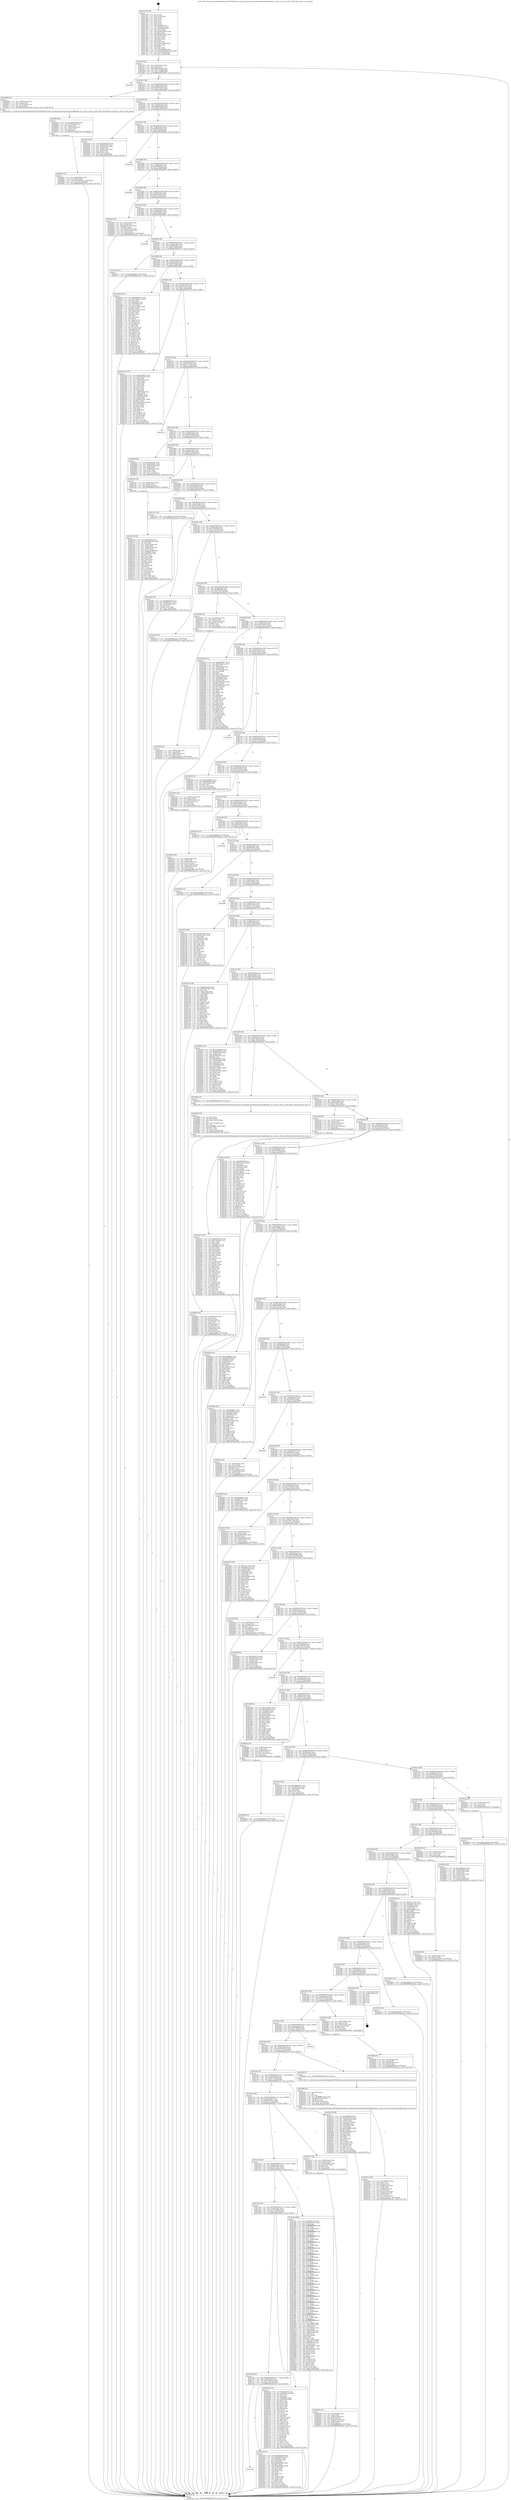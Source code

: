 digraph "0x401780" {
  label = "0x401780 (/mnt/c/Users/mathe/Desktop/tcc/POCII/binaries/extr_linuxdriversnetethernetbrocadebnabfa_ioc.c_bfa_ioc_fwver_md5_check_Final-ollvm.out::main(0))"
  labelloc = "t"
  node[shape=record]

  Entry [label="",width=0.3,height=0.3,shape=circle,fillcolor=black,style=filled]
  "0x4017f4" [label="{
     0x4017f4 [32]\l
     | [instrs]\l
     &nbsp;&nbsp;0x4017f4 \<+6\>: mov -0xc0(%rbp),%eax\l
     &nbsp;&nbsp;0x4017fa \<+2\>: mov %eax,%ecx\l
     &nbsp;&nbsp;0x4017fc \<+6\>: sub $0x8454e128,%ecx\l
     &nbsp;&nbsp;0x401802 \<+6\>: mov %eax,-0xd4(%rbp)\l
     &nbsp;&nbsp;0x401808 \<+6\>: mov %ecx,-0xd8(%rbp)\l
     &nbsp;&nbsp;0x40180e \<+6\>: je 0000000000402d47 \<main+0x15c7\>\l
  }"]
  "0x402d47" [label="{
     0x402d47\l
  }", style=dashed]
  "0x401814" [label="{
     0x401814 [28]\l
     | [instrs]\l
     &nbsp;&nbsp;0x401814 \<+5\>: jmp 0000000000401819 \<main+0x99\>\l
     &nbsp;&nbsp;0x401819 \<+6\>: mov -0xd4(%rbp),%eax\l
     &nbsp;&nbsp;0x40181f \<+5\>: sub $0x8860493f,%eax\l
     &nbsp;&nbsp;0x401824 \<+6\>: mov %eax,-0xdc(%rbp)\l
     &nbsp;&nbsp;0x40182a \<+6\>: je 0000000000402809 \<main+0x1089\>\l
  }"]
  Exit [label="",width=0.3,height=0.3,shape=circle,fillcolor=black,style=filled,peripheries=2]
  "0x402809" [label="{
     0x402809 [22]\l
     | [instrs]\l
     &nbsp;&nbsp;0x402809 \<+7\>: mov -0x98(%rbp),%rax\l
     &nbsp;&nbsp;0x402810 \<+3\>: mov (%rax),%rdi\l
     &nbsp;&nbsp;0x402813 \<+4\>: mov -0x70(%rbp),%rax\l
     &nbsp;&nbsp;0x402817 \<+3\>: mov (%rax),%rsi\l
     &nbsp;&nbsp;0x40281a \<+5\>: call 0000000000401240 \<bfa_ioc_fwver_md5_check\>\l
     | [calls]\l
     &nbsp;&nbsp;0x401240 \{1\} (/mnt/c/Users/mathe/Desktop/tcc/POCII/binaries/extr_linuxdriversnetethernetbrocadebnabfa_ioc.c_bfa_ioc_fwver_md5_check_Final-ollvm.out::bfa_ioc_fwver_md5_check)\l
  }"]
  "0x401830" [label="{
     0x401830 [28]\l
     | [instrs]\l
     &nbsp;&nbsp;0x401830 \<+5\>: jmp 0000000000401835 \<main+0xb5\>\l
     &nbsp;&nbsp;0x401835 \<+6\>: mov -0xd4(%rbp),%eax\l
     &nbsp;&nbsp;0x40183b \<+5\>: sub $0x8af4e983,%eax\l
     &nbsp;&nbsp;0x401840 \<+6\>: mov %eax,-0xe0(%rbp)\l
     &nbsp;&nbsp;0x401846 \<+6\>: je 00000000004022cd \<main+0xb4d\>\l
  }"]
  "0x402b2d" [label="{
     0x402b2d [15]\l
     | [instrs]\l
     &nbsp;&nbsp;0x402b2d \<+10\>: movl $0x41a1af4b,-0xc0(%rbp)\l
     &nbsp;&nbsp;0x402b37 \<+5\>: jmp 0000000000402eaa \<main+0x172a\>\l
  }"]
  "0x4022cd" [label="{
     0x4022cd [39]\l
     | [instrs]\l
     &nbsp;&nbsp;0x4022cd \<+5\>: mov $0x24d5543d,%eax\l
     &nbsp;&nbsp;0x4022d2 \<+5\>: mov $0x63037f6c,%ecx\l
     &nbsp;&nbsp;0x4022d7 \<+4\>: mov -0x80(%rbp),%rdx\l
     &nbsp;&nbsp;0x4022db \<+2\>: mov (%rdx),%esi\l
     &nbsp;&nbsp;0x4022dd \<+7\>: mov -0x88(%rbp),%rdx\l
     &nbsp;&nbsp;0x4022e4 \<+2\>: cmp (%rdx),%esi\l
     &nbsp;&nbsp;0x4022e6 \<+3\>: cmovl %ecx,%eax\l
     &nbsp;&nbsp;0x4022e9 \<+6\>: mov %eax,-0xc0(%rbp)\l
     &nbsp;&nbsp;0x4022ef \<+5\>: jmp 0000000000402eaa \<main+0x172a\>\l
  }"]
  "0x40184c" [label="{
     0x40184c [28]\l
     | [instrs]\l
     &nbsp;&nbsp;0x40184c \<+5\>: jmp 0000000000401851 \<main+0xd1\>\l
     &nbsp;&nbsp;0x401851 \<+6\>: mov -0xd4(%rbp),%eax\l
     &nbsp;&nbsp;0x401857 \<+5\>: sub $0x8e8e42c6,%eax\l
     &nbsp;&nbsp;0x40185c \<+6\>: mov %eax,-0xe4(%rbp)\l
     &nbsp;&nbsp;0x401862 \<+6\>: je 0000000000402b4b \<main+0x13cb\>\l
  }"]
  "0x402a57" [label="{
     0x402a57 [142]\l
     | [instrs]\l
     &nbsp;&nbsp;0x402a57 \<+5\>: mov $0xdd61f61e,%edx\l
     &nbsp;&nbsp;0x402a5c \<+5\>: mov $0xc1eb1dc9,%esi\l
     &nbsp;&nbsp;0x402a61 \<+3\>: mov $0x1,%r8b\l
     &nbsp;&nbsp;0x402a64 \<+3\>: xor %r9d,%r9d\l
     &nbsp;&nbsp;0x402a67 \<+8\>: mov 0x40505c,%r10d\l
     &nbsp;&nbsp;0x402a6f \<+8\>: mov 0x405060,%r11d\l
     &nbsp;&nbsp;0x402a77 \<+4\>: sub $0x1,%r9d\l
     &nbsp;&nbsp;0x402a7b \<+3\>: mov %r10d,%ebx\l
     &nbsp;&nbsp;0x402a7e \<+3\>: add %r9d,%ebx\l
     &nbsp;&nbsp;0x402a81 \<+4\>: imul %ebx,%r10d\l
     &nbsp;&nbsp;0x402a85 \<+4\>: and $0x1,%r10d\l
     &nbsp;&nbsp;0x402a89 \<+4\>: cmp $0x0,%r10d\l
     &nbsp;&nbsp;0x402a8d \<+4\>: sete %r14b\l
     &nbsp;&nbsp;0x402a91 \<+4\>: cmp $0xa,%r11d\l
     &nbsp;&nbsp;0x402a95 \<+4\>: setl %r15b\l
     &nbsp;&nbsp;0x402a99 \<+3\>: mov %r14b,%r12b\l
     &nbsp;&nbsp;0x402a9c \<+4\>: xor $0xff,%r12b\l
     &nbsp;&nbsp;0x402aa0 \<+3\>: mov %r15b,%r13b\l
     &nbsp;&nbsp;0x402aa3 \<+4\>: xor $0xff,%r13b\l
     &nbsp;&nbsp;0x402aa7 \<+4\>: xor $0x0,%r8b\l
     &nbsp;&nbsp;0x402aab \<+3\>: mov %r12b,%al\l
     &nbsp;&nbsp;0x402aae \<+2\>: and $0x0,%al\l
     &nbsp;&nbsp;0x402ab0 \<+3\>: and %r8b,%r14b\l
     &nbsp;&nbsp;0x402ab3 \<+3\>: mov %r13b,%cl\l
     &nbsp;&nbsp;0x402ab6 \<+3\>: and $0x0,%cl\l
     &nbsp;&nbsp;0x402ab9 \<+3\>: and %r8b,%r15b\l
     &nbsp;&nbsp;0x402abc \<+3\>: or %r14b,%al\l
     &nbsp;&nbsp;0x402abf \<+3\>: or %r15b,%cl\l
     &nbsp;&nbsp;0x402ac2 \<+2\>: xor %cl,%al\l
     &nbsp;&nbsp;0x402ac4 \<+3\>: or %r13b,%r12b\l
     &nbsp;&nbsp;0x402ac7 \<+4\>: xor $0xff,%r12b\l
     &nbsp;&nbsp;0x402acb \<+4\>: or $0x0,%r8b\l
     &nbsp;&nbsp;0x402acf \<+3\>: and %r8b,%r12b\l
     &nbsp;&nbsp;0x402ad2 \<+3\>: or %r12b,%al\l
     &nbsp;&nbsp;0x402ad5 \<+2\>: test $0x1,%al\l
     &nbsp;&nbsp;0x402ad7 \<+3\>: cmovne %esi,%edx\l
     &nbsp;&nbsp;0x402ada \<+6\>: mov %edx,-0xc0(%rbp)\l
     &nbsp;&nbsp;0x402ae0 \<+5\>: jmp 0000000000402eaa \<main+0x172a\>\l
  }"]
  "0x402b4b" [label="{
     0x402b4b\l
  }", style=dashed]
  "0x401868" [label="{
     0x401868 [28]\l
     | [instrs]\l
     &nbsp;&nbsp;0x401868 \<+5\>: jmp 000000000040186d \<main+0xed\>\l
     &nbsp;&nbsp;0x40186d \<+6\>: mov -0xd4(%rbp),%eax\l
     &nbsp;&nbsp;0x401873 \<+5\>: sub $0x958fbda2,%eax\l
     &nbsp;&nbsp;0x401878 \<+6\>: mov %eax,-0xe8(%rbp)\l
     &nbsp;&nbsp;0x40187e \<+6\>: je 00000000004020b0 \<main+0x930\>\l
  }"]
  "0x4029a5" [label="{
     0x4029a5 [25]\l
     | [instrs]\l
     &nbsp;&nbsp;0x4029a5 \<+4\>: mov -0x40(%rbp),%rax\l
     &nbsp;&nbsp;0x4029a9 \<+6\>: movl $0x0,(%rax)\l
     &nbsp;&nbsp;0x4029af \<+10\>: movl $0x2dcb2072,-0xc0(%rbp)\l
     &nbsp;&nbsp;0x4029b9 \<+5\>: jmp 0000000000402eaa \<main+0x172a\>\l
  }"]
  "0x4020b0" [label="{
     0x4020b0\l
  }", style=dashed]
  "0x401884" [label="{
     0x401884 [28]\l
     | [instrs]\l
     &nbsp;&nbsp;0x401884 \<+5\>: jmp 0000000000401889 \<main+0x109\>\l
     &nbsp;&nbsp;0x401889 \<+6\>: mov -0xd4(%rbp),%eax\l
     &nbsp;&nbsp;0x40188f \<+5\>: sub $0x96dc3aee,%eax\l
     &nbsp;&nbsp;0x401894 \<+6\>: mov %eax,-0xec(%rbp)\l
     &nbsp;&nbsp;0x40189a \<+6\>: je 0000000000402af4 \<main+0x1374\>\l
  }"]
  "0x40289f" [label="{
     0x40289f [15]\l
     | [instrs]\l
     &nbsp;&nbsp;0x40289f \<+10\>: movl $0x505830a,-0xc0(%rbp)\l
     &nbsp;&nbsp;0x4028a9 \<+5\>: jmp 0000000000402eaa \<main+0x172a\>\l
  }"]
  "0x402af4" [label="{
     0x402af4 [42]\l
     | [instrs]\l
     &nbsp;&nbsp;0x402af4 \<+4\>: mov -0x40(%rbp),%rax\l
     &nbsp;&nbsp;0x402af8 \<+2\>: mov (%rax),%ecx\l
     &nbsp;&nbsp;0x402afa \<+6\>: add $0x6cf1d3d3,%ecx\l
     &nbsp;&nbsp;0x402b00 \<+3\>: add $0x1,%ecx\l
     &nbsp;&nbsp;0x402b03 \<+6\>: sub $0x6cf1d3d3,%ecx\l
     &nbsp;&nbsp;0x402b09 \<+4\>: mov -0x40(%rbp),%rax\l
     &nbsp;&nbsp;0x402b0d \<+2\>: mov %ecx,(%rax)\l
     &nbsp;&nbsp;0x402b0f \<+10\>: movl $0x2dcb2072,-0xc0(%rbp)\l
     &nbsp;&nbsp;0x402b19 \<+5\>: jmp 0000000000402eaa \<main+0x172a\>\l
  }"]
  "0x4018a0" [label="{
     0x4018a0 [28]\l
     | [instrs]\l
     &nbsp;&nbsp;0x4018a0 \<+5\>: jmp 00000000004018a5 \<main+0x125\>\l
     &nbsp;&nbsp;0x4018a5 \<+6\>: mov -0xd4(%rbp),%eax\l
     &nbsp;&nbsp;0x4018ab \<+5\>: sub $0x9b998d77,%eax\l
     &nbsp;&nbsp;0x4018b0 \<+6\>: mov %eax,-0xf0(%rbp)\l
     &nbsp;&nbsp;0x4018b6 \<+6\>: je 0000000000402dd4 \<main+0x1654\>\l
  }"]
  "0x40283c" [label="{
     0x40283c [31]\l
     | [instrs]\l
     &nbsp;&nbsp;0x40283c \<+4\>: mov -0x48(%rbp),%rdi\l
     &nbsp;&nbsp;0x402840 \<+6\>: movl $0x0,(%rdi)\l
     &nbsp;&nbsp;0x402846 \<+10\>: movl $0xd4b05c1,-0xc0(%rbp)\l
     &nbsp;&nbsp;0x402850 \<+6\>: mov %eax,-0x1d4(%rbp)\l
     &nbsp;&nbsp;0x402856 \<+5\>: jmp 0000000000402eaa \<main+0x172a\>\l
  }"]
  "0x402dd4" [label="{
     0x402dd4\l
  }", style=dashed]
  "0x4018bc" [label="{
     0x4018bc [28]\l
     | [instrs]\l
     &nbsp;&nbsp;0x4018bc \<+5\>: jmp 00000000004018c1 \<main+0x141\>\l
     &nbsp;&nbsp;0x4018c1 \<+6\>: mov -0xd4(%rbp),%eax\l
     &nbsp;&nbsp;0x4018c7 \<+5\>: sub $0xa844e18c,%eax\l
     &nbsp;&nbsp;0x4018cc \<+6\>: mov %eax,-0xf4(%rbp)\l
     &nbsp;&nbsp;0x4018d2 \<+6\>: je 0000000000402c27 \<main+0x14a7\>\l
  }"]
  "0x40281f" [label="{
     0x40281f [29]\l
     | [instrs]\l
     &nbsp;&nbsp;0x40281f \<+10\>: movabs $0x4030b6,%rdi\l
     &nbsp;&nbsp;0x402829 \<+4\>: mov -0x50(%rbp),%rsi\l
     &nbsp;&nbsp;0x40282d \<+2\>: mov %eax,(%rsi)\l
     &nbsp;&nbsp;0x40282f \<+4\>: mov -0x50(%rbp),%rsi\l
     &nbsp;&nbsp;0x402833 \<+2\>: mov (%rsi),%esi\l
     &nbsp;&nbsp;0x402835 \<+2\>: mov $0x0,%al\l
     &nbsp;&nbsp;0x402837 \<+5\>: call 0000000000401040 \<printf@plt\>\l
     | [calls]\l
     &nbsp;&nbsp;0x401040 \{1\} (unknown)\l
  }"]
  "0x402c27" [label="{
     0x402c27 [15]\l
     | [instrs]\l
     &nbsp;&nbsp;0x402c27 \<+10\>: movl $0x18fa091,-0xc0(%rbp)\l
     &nbsp;&nbsp;0x402c31 \<+5\>: jmp 0000000000402eaa \<main+0x172a\>\l
  }"]
  "0x4018d8" [label="{
     0x4018d8 [28]\l
     | [instrs]\l
     &nbsp;&nbsp;0x4018d8 \<+5\>: jmp 00000000004018dd \<main+0x15d\>\l
     &nbsp;&nbsp;0x4018dd \<+6\>: mov -0xd4(%rbp),%eax\l
     &nbsp;&nbsp;0x4018e3 \<+5\>: sub $0xaba2832a,%eax\l
     &nbsp;&nbsp;0x4018e8 \<+6\>: mov %eax,-0xf8(%rbp)\l
     &nbsp;&nbsp;0x4018ee \<+6\>: je 00000000004024bb \<main+0xd3b\>\l
  }"]
  "0x4026b4" [label="{
     0x4026b4 [56]\l
     | [instrs]\l
     &nbsp;&nbsp;0x4026b4 \<+6\>: mov -0x1d0(%rbp),%ecx\l
     &nbsp;&nbsp;0x4026ba \<+3\>: imul %eax,%ecx\l
     &nbsp;&nbsp;0x4026bd \<+3\>: movslq %ecx,%rdi\l
     &nbsp;&nbsp;0x4026c0 \<+4\>: mov -0x70(%rbp),%r8\l
     &nbsp;&nbsp;0x4026c4 \<+3\>: mov (%r8),%r8\l
     &nbsp;&nbsp;0x4026c7 \<+4\>: mov -0x68(%rbp),%r9\l
     &nbsp;&nbsp;0x4026cb \<+3\>: movslq (%r9),%r9\l
     &nbsp;&nbsp;0x4026ce \<+4\>: mov (%r8,%r9,8),%r8\l
     &nbsp;&nbsp;0x4026d2 \<+4\>: mov -0x58(%rbp),%r9\l
     &nbsp;&nbsp;0x4026d6 \<+3\>: movslq (%r9),%r9\l
     &nbsp;&nbsp;0x4026d9 \<+4\>: mov %rdi,(%r8,%r9,8)\l
     &nbsp;&nbsp;0x4026dd \<+10\>: movl $0x6d10604,-0xc0(%rbp)\l
     &nbsp;&nbsp;0x4026e7 \<+5\>: jmp 0000000000402eaa \<main+0x172a\>\l
  }"]
  "0x4024bb" [label="{
     0x4024bb [147]\l
     | [instrs]\l
     &nbsp;&nbsp;0x4024bb \<+5\>: mov $0x9b998d77,%eax\l
     &nbsp;&nbsp;0x4024c0 \<+5\>: mov $0xc99a3ea3,%ecx\l
     &nbsp;&nbsp;0x4024c5 \<+2\>: mov $0x1,%dl\l
     &nbsp;&nbsp;0x4024c7 \<+7\>: mov 0x40505c,%esi\l
     &nbsp;&nbsp;0x4024ce \<+7\>: mov 0x405060,%edi\l
     &nbsp;&nbsp;0x4024d5 \<+3\>: mov %esi,%r8d\l
     &nbsp;&nbsp;0x4024d8 \<+7\>: sub $0x1e12afd2,%r8d\l
     &nbsp;&nbsp;0x4024df \<+4\>: sub $0x1,%r8d\l
     &nbsp;&nbsp;0x4024e3 \<+7\>: add $0x1e12afd2,%r8d\l
     &nbsp;&nbsp;0x4024ea \<+4\>: imul %r8d,%esi\l
     &nbsp;&nbsp;0x4024ee \<+3\>: and $0x1,%esi\l
     &nbsp;&nbsp;0x4024f1 \<+3\>: cmp $0x0,%esi\l
     &nbsp;&nbsp;0x4024f4 \<+4\>: sete %r9b\l
     &nbsp;&nbsp;0x4024f8 \<+3\>: cmp $0xa,%edi\l
     &nbsp;&nbsp;0x4024fb \<+4\>: setl %r10b\l
     &nbsp;&nbsp;0x4024ff \<+3\>: mov %r9b,%r11b\l
     &nbsp;&nbsp;0x402502 \<+4\>: xor $0xff,%r11b\l
     &nbsp;&nbsp;0x402506 \<+3\>: mov %r10b,%bl\l
     &nbsp;&nbsp;0x402509 \<+3\>: xor $0xff,%bl\l
     &nbsp;&nbsp;0x40250c \<+3\>: xor $0x1,%dl\l
     &nbsp;&nbsp;0x40250f \<+3\>: mov %r11b,%r14b\l
     &nbsp;&nbsp;0x402512 \<+4\>: and $0xff,%r14b\l
     &nbsp;&nbsp;0x402516 \<+3\>: and %dl,%r9b\l
     &nbsp;&nbsp;0x402519 \<+3\>: mov %bl,%r15b\l
     &nbsp;&nbsp;0x40251c \<+4\>: and $0xff,%r15b\l
     &nbsp;&nbsp;0x402520 \<+3\>: and %dl,%r10b\l
     &nbsp;&nbsp;0x402523 \<+3\>: or %r9b,%r14b\l
     &nbsp;&nbsp;0x402526 \<+3\>: or %r10b,%r15b\l
     &nbsp;&nbsp;0x402529 \<+3\>: xor %r15b,%r14b\l
     &nbsp;&nbsp;0x40252c \<+3\>: or %bl,%r11b\l
     &nbsp;&nbsp;0x40252f \<+4\>: xor $0xff,%r11b\l
     &nbsp;&nbsp;0x402533 \<+3\>: or $0x1,%dl\l
     &nbsp;&nbsp;0x402536 \<+3\>: and %dl,%r11b\l
     &nbsp;&nbsp;0x402539 \<+3\>: or %r11b,%r14b\l
     &nbsp;&nbsp;0x40253c \<+4\>: test $0x1,%r14b\l
     &nbsp;&nbsp;0x402540 \<+3\>: cmovne %ecx,%eax\l
     &nbsp;&nbsp;0x402543 \<+6\>: mov %eax,-0xc0(%rbp)\l
     &nbsp;&nbsp;0x402549 \<+5\>: jmp 0000000000402eaa \<main+0x172a\>\l
  }"]
  "0x4018f4" [label="{
     0x4018f4 [28]\l
     | [instrs]\l
     &nbsp;&nbsp;0x4018f4 \<+5\>: jmp 00000000004018f9 \<main+0x179\>\l
     &nbsp;&nbsp;0x4018f9 \<+6\>: mov -0xd4(%rbp),%eax\l
     &nbsp;&nbsp;0x4018ff \<+5\>: sub $0xacd41c01,%eax\l
     &nbsp;&nbsp;0x401904 \<+6\>: mov %eax,-0xfc(%rbp)\l
     &nbsp;&nbsp;0x40190a \<+6\>: je 000000000040277b \<main+0xffb\>\l
  }"]
  "0x402688" [label="{
     0x402688 [44]\l
     | [instrs]\l
     &nbsp;&nbsp;0x402688 \<+2\>: xor %ecx,%ecx\l
     &nbsp;&nbsp;0x40268a \<+5\>: mov $0x2,%edx\l
     &nbsp;&nbsp;0x40268f \<+6\>: mov %edx,-0x1cc(%rbp)\l
     &nbsp;&nbsp;0x402695 \<+1\>: cltd\l
     &nbsp;&nbsp;0x402696 \<+6\>: mov -0x1cc(%rbp),%esi\l
     &nbsp;&nbsp;0x40269c \<+2\>: idiv %esi\l
     &nbsp;&nbsp;0x40269e \<+6\>: imul $0xfffffffe,%edx,%edx\l
     &nbsp;&nbsp;0x4026a4 \<+3\>: sub $0x1,%ecx\l
     &nbsp;&nbsp;0x4026a7 \<+2\>: sub %ecx,%edx\l
     &nbsp;&nbsp;0x4026a9 \<+6\>: mov %edx,-0x1d0(%rbp)\l
     &nbsp;&nbsp;0x4026af \<+5\>: call 0000000000401160 \<next_i\>\l
     | [calls]\l
     &nbsp;&nbsp;0x401160 \{1\} (/mnt/c/Users/mathe/Desktop/tcc/POCII/binaries/extr_linuxdriversnetethernetbrocadebnabfa_ioc.c_bfa_ioc_fwver_md5_check_Final-ollvm.out::next_i)\l
  }"]
  "0x40277b" [label="{
     0x40277b [127]\l
     | [instrs]\l
     &nbsp;&nbsp;0x40277b \<+5\>: mov $0xe8e786cc,%eax\l
     &nbsp;&nbsp;0x402780 \<+5\>: mov $0x46fc9930,%ecx\l
     &nbsp;&nbsp;0x402785 \<+2\>: xor %edx,%edx\l
     &nbsp;&nbsp;0x402787 \<+4\>: mov -0x68(%rbp),%rsi\l
     &nbsp;&nbsp;0x40278b \<+2\>: mov (%rsi),%edi\l
     &nbsp;&nbsp;0x40278d \<+3\>: mov %edx,%r8d\l
     &nbsp;&nbsp;0x402790 \<+3\>: sub %edi,%r8d\l
     &nbsp;&nbsp;0x402793 \<+2\>: mov %edx,%edi\l
     &nbsp;&nbsp;0x402795 \<+3\>: sub $0x1,%edi\l
     &nbsp;&nbsp;0x402798 \<+3\>: add %edi,%r8d\l
     &nbsp;&nbsp;0x40279b \<+3\>: sub %r8d,%edx\l
     &nbsp;&nbsp;0x40279e \<+4\>: mov -0x68(%rbp),%rsi\l
     &nbsp;&nbsp;0x4027a2 \<+2\>: mov %edx,(%rsi)\l
     &nbsp;&nbsp;0x4027a4 \<+7\>: mov 0x40505c,%edx\l
     &nbsp;&nbsp;0x4027ab \<+7\>: mov 0x405060,%edi\l
     &nbsp;&nbsp;0x4027b2 \<+3\>: mov %edx,%r8d\l
     &nbsp;&nbsp;0x4027b5 \<+7\>: sub $0x935e287e,%r8d\l
     &nbsp;&nbsp;0x4027bc \<+4\>: sub $0x1,%r8d\l
     &nbsp;&nbsp;0x4027c0 \<+7\>: add $0x935e287e,%r8d\l
     &nbsp;&nbsp;0x4027c7 \<+4\>: imul %r8d,%edx\l
     &nbsp;&nbsp;0x4027cb \<+3\>: and $0x1,%edx\l
     &nbsp;&nbsp;0x4027ce \<+3\>: cmp $0x0,%edx\l
     &nbsp;&nbsp;0x4027d1 \<+4\>: sete %r9b\l
     &nbsp;&nbsp;0x4027d5 \<+3\>: cmp $0xa,%edi\l
     &nbsp;&nbsp;0x4027d8 \<+4\>: setl %r10b\l
     &nbsp;&nbsp;0x4027dc \<+3\>: mov %r9b,%r11b\l
     &nbsp;&nbsp;0x4027df \<+3\>: and %r10b,%r11b\l
     &nbsp;&nbsp;0x4027e2 \<+3\>: xor %r10b,%r9b\l
     &nbsp;&nbsp;0x4027e5 \<+3\>: or %r9b,%r11b\l
     &nbsp;&nbsp;0x4027e8 \<+4\>: test $0x1,%r11b\l
     &nbsp;&nbsp;0x4027ec \<+3\>: cmovne %ecx,%eax\l
     &nbsp;&nbsp;0x4027ef \<+6\>: mov %eax,-0xc0(%rbp)\l
     &nbsp;&nbsp;0x4027f5 \<+5\>: jmp 0000000000402eaa \<main+0x172a\>\l
  }"]
  "0x401910" [label="{
     0x401910 [28]\l
     | [instrs]\l
     &nbsp;&nbsp;0x401910 \<+5\>: jmp 0000000000401915 \<main+0x195\>\l
     &nbsp;&nbsp;0x401915 \<+6\>: mov -0xd4(%rbp),%eax\l
     &nbsp;&nbsp;0x40191b \<+5\>: sub $0xb3c17233,%eax\l
     &nbsp;&nbsp;0x401920 \<+6\>: mov %eax,-0x100(%rbp)\l
     &nbsp;&nbsp;0x401926 \<+6\>: je 0000000000402e76 \<main+0x16f6\>\l
  }"]
  "0x402634" [label="{
     0x402634 [43]\l
     | [instrs]\l
     &nbsp;&nbsp;0x402634 \<+4\>: mov -0x70(%rbp),%rdi\l
     &nbsp;&nbsp;0x402638 \<+3\>: mov (%rdi),%rdi\l
     &nbsp;&nbsp;0x40263b \<+4\>: mov -0x68(%rbp),%rcx\l
     &nbsp;&nbsp;0x40263f \<+3\>: movslq (%rcx),%rcx\l
     &nbsp;&nbsp;0x402642 \<+4\>: mov %rax,(%rdi,%rcx,8)\l
     &nbsp;&nbsp;0x402646 \<+4\>: mov -0x58(%rbp),%rax\l
     &nbsp;&nbsp;0x40264a \<+6\>: movl $0x0,(%rax)\l
     &nbsp;&nbsp;0x402650 \<+10\>: movl $0xb88d0ad0,-0xc0(%rbp)\l
     &nbsp;&nbsp;0x40265a \<+5\>: jmp 0000000000402eaa \<main+0x172a\>\l
  }"]
  "0x402e76" [label="{
     0x402e76\l
  }", style=dashed]
  "0x40192c" [label="{
     0x40192c [28]\l
     | [instrs]\l
     &nbsp;&nbsp;0x40192c \<+5\>: jmp 0000000000401931 \<main+0x1b1\>\l
     &nbsp;&nbsp;0x401931 \<+6\>: mov -0xd4(%rbp),%eax\l
     &nbsp;&nbsp;0x401937 \<+5\>: sub $0xb88d0ad0,%eax\l
     &nbsp;&nbsp;0x40193c \<+6\>: mov %eax,-0x104(%rbp)\l
     &nbsp;&nbsp;0x401942 \<+6\>: je 000000000040265f \<main+0xedf\>\l
  }"]
  "0x40249b" [label="{
     0x40249b [32]\l
     | [instrs]\l
     &nbsp;&nbsp;0x40249b \<+4\>: mov -0x70(%rbp),%rdi\l
     &nbsp;&nbsp;0x40249f \<+3\>: mov %rax,(%rdi)\l
     &nbsp;&nbsp;0x4024a2 \<+4\>: mov -0x68(%rbp),%rax\l
     &nbsp;&nbsp;0x4024a6 \<+6\>: movl $0x0,(%rax)\l
     &nbsp;&nbsp;0x4024ac \<+10\>: movl $0xaba2832a,-0xc0(%rbp)\l
     &nbsp;&nbsp;0x4024b6 \<+5\>: jmp 0000000000402eaa \<main+0x172a\>\l
  }"]
  "0x40265f" [label="{
     0x40265f [36]\l
     | [instrs]\l
     &nbsp;&nbsp;0x40265f \<+5\>: mov $0xbefae580,%eax\l
     &nbsp;&nbsp;0x402664 \<+5\>: mov $0xfc190bcb,%ecx\l
     &nbsp;&nbsp;0x402669 \<+4\>: mov -0x58(%rbp),%rdx\l
     &nbsp;&nbsp;0x40266d \<+2\>: mov (%rdx),%esi\l
     &nbsp;&nbsp;0x40266f \<+4\>: mov -0x60(%rbp),%rdx\l
     &nbsp;&nbsp;0x402673 \<+2\>: cmp (%rdx),%esi\l
     &nbsp;&nbsp;0x402675 \<+3\>: cmovl %ecx,%eax\l
     &nbsp;&nbsp;0x402678 \<+6\>: mov %eax,-0xc0(%rbp)\l
     &nbsp;&nbsp;0x40267e \<+5\>: jmp 0000000000402eaa \<main+0x172a\>\l
  }"]
  "0x401948" [label="{
     0x401948 [28]\l
     | [instrs]\l
     &nbsp;&nbsp;0x401948 \<+5\>: jmp 000000000040194d \<main+0x1cd\>\l
     &nbsp;&nbsp;0x40194d \<+6\>: mov -0xd4(%rbp),%eax\l
     &nbsp;&nbsp;0x401953 \<+5\>: sub $0xb9e7cd30,%eax\l
     &nbsp;&nbsp;0x401958 \<+6\>: mov %eax,-0x108(%rbp)\l
     &nbsp;&nbsp;0x40195e \<+6\>: je 000000000040215a \<main+0x9da\>\l
  }"]
  "0x401e88" [label="{
     0x401e88\l
  }", style=dashed]
  "0x40215a" [label="{
     0x40215a [19]\l
     | [instrs]\l
     &nbsp;&nbsp;0x40215a \<+7\>: mov -0xb0(%rbp),%rax\l
     &nbsp;&nbsp;0x402161 \<+3\>: mov (%rax),%rax\l
     &nbsp;&nbsp;0x402164 \<+4\>: mov 0x8(%rax),%rdi\l
     &nbsp;&nbsp;0x402168 \<+5\>: call 0000000000401060 \<atoi@plt\>\l
     | [calls]\l
     &nbsp;&nbsp;0x401060 \{1\} (unknown)\l
  }"]
  "0x401964" [label="{
     0x401964 [28]\l
     | [instrs]\l
     &nbsp;&nbsp;0x401964 \<+5\>: jmp 0000000000401969 \<main+0x1e9\>\l
     &nbsp;&nbsp;0x401969 \<+6\>: mov -0xd4(%rbp),%eax\l
     &nbsp;&nbsp;0x40196f \<+5\>: sub $0xbefae580,%eax\l
     &nbsp;&nbsp;0x401974 \<+6\>: mov %eax,-0x10c(%rbp)\l
     &nbsp;&nbsp;0x40197a \<+6\>: je 0000000000402716 \<main+0xf96\>\l
  }"]
  "0x4023e4" [label="{
     0x4023e4 [91]\l
     | [instrs]\l
     &nbsp;&nbsp;0x4023e4 \<+5\>: mov $0xcfe4ad5c,%eax\l
     &nbsp;&nbsp;0x4023e9 \<+5\>: mov $0xdfd50782,%ecx\l
     &nbsp;&nbsp;0x4023ee \<+7\>: mov 0x40505c,%edx\l
     &nbsp;&nbsp;0x4023f5 \<+7\>: mov 0x405060,%esi\l
     &nbsp;&nbsp;0x4023fc \<+2\>: mov %edx,%edi\l
     &nbsp;&nbsp;0x4023fe \<+6\>: add $0x8a66e820,%edi\l
     &nbsp;&nbsp;0x402404 \<+3\>: sub $0x1,%edi\l
     &nbsp;&nbsp;0x402407 \<+6\>: sub $0x8a66e820,%edi\l
     &nbsp;&nbsp;0x40240d \<+3\>: imul %edi,%edx\l
     &nbsp;&nbsp;0x402410 \<+3\>: and $0x1,%edx\l
     &nbsp;&nbsp;0x402413 \<+3\>: cmp $0x0,%edx\l
     &nbsp;&nbsp;0x402416 \<+4\>: sete %r8b\l
     &nbsp;&nbsp;0x40241a \<+3\>: cmp $0xa,%esi\l
     &nbsp;&nbsp;0x40241d \<+4\>: setl %r9b\l
     &nbsp;&nbsp;0x402421 \<+3\>: mov %r8b,%r10b\l
     &nbsp;&nbsp;0x402424 \<+3\>: and %r9b,%r10b\l
     &nbsp;&nbsp;0x402427 \<+3\>: xor %r9b,%r8b\l
     &nbsp;&nbsp;0x40242a \<+3\>: or %r8b,%r10b\l
     &nbsp;&nbsp;0x40242d \<+4\>: test $0x1,%r10b\l
     &nbsp;&nbsp;0x402431 \<+3\>: cmovne %ecx,%eax\l
     &nbsp;&nbsp;0x402434 \<+6\>: mov %eax,-0xc0(%rbp)\l
     &nbsp;&nbsp;0x40243a \<+5\>: jmp 0000000000402eaa \<main+0x172a\>\l
  }"]
  "0x402716" [label="{
     0x402716 [15]\l
     | [instrs]\l
     &nbsp;&nbsp;0x402716 \<+10\>: movl $0xf4c37138,-0xc0(%rbp)\l
     &nbsp;&nbsp;0x402720 \<+5\>: jmp 0000000000402eaa \<main+0x172a\>\l
  }"]
  "0x401980" [label="{
     0x401980 [28]\l
     | [instrs]\l
     &nbsp;&nbsp;0x401980 \<+5\>: jmp 0000000000401985 \<main+0x205\>\l
     &nbsp;&nbsp;0x401985 \<+6\>: mov -0xd4(%rbp),%eax\l
     &nbsp;&nbsp;0x40198b \<+5\>: sub $0xbf1ba21a,%eax\l
     &nbsp;&nbsp;0x401990 \<+6\>: mov %eax,-0x110(%rbp)\l
     &nbsp;&nbsp;0x401996 \<+6\>: je 00000000004025f9 \<main+0xe79\>\l
  }"]
  "0x402321" [label="{
     0x402321 [62]\l
     | [instrs]\l
     &nbsp;&nbsp;0x402321 \<+6\>: mov -0x1c8(%rbp),%ecx\l
     &nbsp;&nbsp;0x402327 \<+3\>: imul %eax,%ecx\l
     &nbsp;&nbsp;0x40232a \<+3\>: movslq %ecx,%rsi\l
     &nbsp;&nbsp;0x40232d \<+7\>: mov -0x98(%rbp),%rdi\l
     &nbsp;&nbsp;0x402334 \<+3\>: mov (%rdi),%rdi\l
     &nbsp;&nbsp;0x402337 \<+7\>: mov -0x90(%rbp),%r8\l
     &nbsp;&nbsp;0x40233e \<+3\>: movslq (%r8),%r8\l
     &nbsp;&nbsp;0x402341 \<+4\>: mov (%rdi,%r8,8),%rdi\l
     &nbsp;&nbsp;0x402345 \<+4\>: mov -0x80(%rbp),%r8\l
     &nbsp;&nbsp;0x402349 \<+3\>: movslq (%r8),%r8\l
     &nbsp;&nbsp;0x40234c \<+4\>: mov %rsi,(%rdi,%r8,8)\l
     &nbsp;&nbsp;0x402350 \<+10\>: movl $0x12422b1c,-0xc0(%rbp)\l
     &nbsp;&nbsp;0x40235a \<+5\>: jmp 0000000000402eaa \<main+0x172a\>\l
  }"]
  "0x4025f9" [label="{
     0x4025f9 [30]\l
     | [instrs]\l
     &nbsp;&nbsp;0x4025f9 \<+5\>: mov $0x8860493f,%eax\l
     &nbsp;&nbsp;0x4025fe \<+5\>: mov $0x66e67011,%ecx\l
     &nbsp;&nbsp;0x402603 \<+3\>: mov -0x2d(%rbp),%dl\l
     &nbsp;&nbsp;0x402606 \<+3\>: test $0x1,%dl\l
     &nbsp;&nbsp;0x402609 \<+3\>: cmovne %ecx,%eax\l
     &nbsp;&nbsp;0x40260c \<+6\>: mov %eax,-0xc0(%rbp)\l
     &nbsp;&nbsp;0x402612 \<+5\>: jmp 0000000000402eaa \<main+0x172a\>\l
  }"]
  "0x40199c" [label="{
     0x40199c [28]\l
     | [instrs]\l
     &nbsp;&nbsp;0x40199c \<+5\>: jmp 00000000004019a1 \<main+0x221\>\l
     &nbsp;&nbsp;0x4019a1 \<+6\>: mov -0xd4(%rbp),%eax\l
     &nbsp;&nbsp;0x4019a7 \<+5\>: sub $0xc1eb1dc9,%eax\l
     &nbsp;&nbsp;0x4019ac \<+6\>: mov %eax,-0x114(%rbp)\l
     &nbsp;&nbsp;0x4019b2 \<+6\>: je 0000000000402ae5 \<main+0x1365\>\l
  }"]
  "0x4022f9" [label="{
     0x4022f9 [40]\l
     | [instrs]\l
     &nbsp;&nbsp;0x4022f9 \<+5\>: mov $0x2,%ecx\l
     &nbsp;&nbsp;0x4022fe \<+1\>: cltd\l
     &nbsp;&nbsp;0x4022ff \<+2\>: idiv %ecx\l
     &nbsp;&nbsp;0x402301 \<+6\>: imul $0xfffffffe,%edx,%ecx\l
     &nbsp;&nbsp;0x402307 \<+6\>: sub $0xa074530,%ecx\l
     &nbsp;&nbsp;0x40230d \<+3\>: add $0x1,%ecx\l
     &nbsp;&nbsp;0x402310 \<+6\>: add $0xa074530,%ecx\l
     &nbsp;&nbsp;0x402316 \<+6\>: mov %ecx,-0x1c8(%rbp)\l
     &nbsp;&nbsp;0x40231c \<+5\>: call 0000000000401160 \<next_i\>\l
     | [calls]\l
     &nbsp;&nbsp;0x401160 \{1\} (/mnt/c/Users/mathe/Desktop/tcc/POCII/binaries/extr_linuxdriversnetethernetbrocadebnabfa_ioc.c_bfa_ioc_fwver_md5_check_Final-ollvm.out::next_i)\l
  }"]
  "0x402ae5" [label="{
     0x402ae5 [15]\l
     | [instrs]\l
     &nbsp;&nbsp;0x402ae5 \<+10\>: movl $0x96dc3aee,-0xc0(%rbp)\l
     &nbsp;&nbsp;0x402aef \<+5\>: jmp 0000000000402eaa \<main+0x172a\>\l
  }"]
  "0x4019b8" [label="{
     0x4019b8 [28]\l
     | [instrs]\l
     &nbsp;&nbsp;0x4019b8 \<+5\>: jmp 00000000004019bd \<main+0x23d\>\l
     &nbsp;&nbsp;0x4019bd \<+6\>: mov -0xd4(%rbp),%eax\l
     &nbsp;&nbsp;0x4019c3 \<+5\>: sub $0xc8bf23bb,%eax\l
     &nbsp;&nbsp;0x4019c8 \<+6\>: mov %eax,-0x118(%rbp)\l
     &nbsp;&nbsp;0x4019ce \<+6\>: je 0000000000402206 \<main+0xa86\>\l
  }"]
  "0x40229c" [label="{
     0x40229c [49]\l
     | [instrs]\l
     &nbsp;&nbsp;0x40229c \<+7\>: mov -0x98(%rbp),%rdi\l
     &nbsp;&nbsp;0x4022a3 \<+3\>: mov (%rdi),%rdi\l
     &nbsp;&nbsp;0x4022a6 \<+7\>: mov -0x90(%rbp),%rcx\l
     &nbsp;&nbsp;0x4022ad \<+3\>: movslq (%rcx),%rcx\l
     &nbsp;&nbsp;0x4022b0 \<+4\>: mov %rax,(%rdi,%rcx,8)\l
     &nbsp;&nbsp;0x4022b4 \<+4\>: mov -0x80(%rbp),%rax\l
     &nbsp;&nbsp;0x4022b8 \<+6\>: movl $0x0,(%rax)\l
     &nbsp;&nbsp;0x4022be \<+10\>: movl $0x8af4e983,-0xc0(%rbp)\l
     &nbsp;&nbsp;0x4022c8 \<+5\>: jmp 0000000000402eaa \<main+0x172a\>\l
  }"]
  "0x402206" [label="{
     0x402206 [35]\l
     | [instrs]\l
     &nbsp;&nbsp;0x402206 \<+7\>: mov -0xa0(%rbp),%rax\l
     &nbsp;&nbsp;0x40220d \<+6\>: movl $0x1,(%rax)\l
     &nbsp;&nbsp;0x402213 \<+7\>: mov -0xa0(%rbp),%rax\l
     &nbsp;&nbsp;0x40221a \<+3\>: movslq (%rax),%rax\l
     &nbsp;&nbsp;0x40221d \<+4\>: shl $0x3,%rax\l
     &nbsp;&nbsp;0x402221 \<+3\>: mov %rax,%rdi\l
     &nbsp;&nbsp;0x402224 \<+5\>: call 0000000000401050 \<malloc@plt\>\l
     | [calls]\l
     &nbsp;&nbsp;0x401050 \{1\} (unknown)\l
  }"]
  "0x4019d4" [label="{
     0x4019d4 [28]\l
     | [instrs]\l
     &nbsp;&nbsp;0x4019d4 \<+5\>: jmp 00000000004019d9 \<main+0x259\>\l
     &nbsp;&nbsp;0x4019d9 \<+6\>: mov -0xd4(%rbp),%eax\l
     &nbsp;&nbsp;0x4019df \<+5\>: sub $0xc99a3ea3,%eax\l
     &nbsp;&nbsp;0x4019e4 \<+6\>: mov %eax,-0x11c(%rbp)\l
     &nbsp;&nbsp;0x4019ea \<+6\>: je 000000000040254e \<main+0xdce\>\l
  }"]
  "0x402229" [label="{
     0x402229 [38]\l
     | [instrs]\l
     &nbsp;&nbsp;0x402229 \<+7\>: mov -0x98(%rbp),%rdi\l
     &nbsp;&nbsp;0x402230 \<+3\>: mov %rax,(%rdi)\l
     &nbsp;&nbsp;0x402233 \<+7\>: mov -0x90(%rbp),%rax\l
     &nbsp;&nbsp;0x40223a \<+6\>: movl $0x0,(%rax)\l
     &nbsp;&nbsp;0x402240 \<+10\>: movl $0x2230e148,-0xc0(%rbp)\l
     &nbsp;&nbsp;0x40224a \<+5\>: jmp 0000000000402eaa \<main+0x172a\>\l
  }"]
  "0x40254e" [label="{
     0x40254e [171]\l
     | [instrs]\l
     &nbsp;&nbsp;0x40254e \<+5\>: mov $0x9b998d77,%eax\l
     &nbsp;&nbsp;0x402553 \<+5\>: mov $0xbf1ba21a,%ecx\l
     &nbsp;&nbsp;0x402558 \<+2\>: mov $0x1,%dl\l
     &nbsp;&nbsp;0x40255a \<+4\>: mov -0x68(%rbp),%rsi\l
     &nbsp;&nbsp;0x40255e \<+2\>: mov (%rsi),%edi\l
     &nbsp;&nbsp;0x402560 \<+4\>: mov -0x78(%rbp),%rsi\l
     &nbsp;&nbsp;0x402564 \<+2\>: cmp (%rsi),%edi\l
     &nbsp;&nbsp;0x402566 \<+4\>: setl %r8b\l
     &nbsp;&nbsp;0x40256a \<+4\>: and $0x1,%r8b\l
     &nbsp;&nbsp;0x40256e \<+4\>: mov %r8b,-0x2d(%rbp)\l
     &nbsp;&nbsp;0x402572 \<+7\>: mov 0x40505c,%edi\l
     &nbsp;&nbsp;0x402579 \<+8\>: mov 0x405060,%r9d\l
     &nbsp;&nbsp;0x402581 \<+3\>: mov %edi,%r10d\l
     &nbsp;&nbsp;0x402584 \<+7\>: add $0xcfd39a79,%r10d\l
     &nbsp;&nbsp;0x40258b \<+4\>: sub $0x1,%r10d\l
     &nbsp;&nbsp;0x40258f \<+7\>: sub $0xcfd39a79,%r10d\l
     &nbsp;&nbsp;0x402596 \<+4\>: imul %r10d,%edi\l
     &nbsp;&nbsp;0x40259a \<+3\>: and $0x1,%edi\l
     &nbsp;&nbsp;0x40259d \<+3\>: cmp $0x0,%edi\l
     &nbsp;&nbsp;0x4025a0 \<+4\>: sete %r8b\l
     &nbsp;&nbsp;0x4025a4 \<+4\>: cmp $0xa,%r9d\l
     &nbsp;&nbsp;0x4025a8 \<+4\>: setl %r11b\l
     &nbsp;&nbsp;0x4025ac \<+3\>: mov %r8b,%bl\l
     &nbsp;&nbsp;0x4025af \<+3\>: xor $0xff,%bl\l
     &nbsp;&nbsp;0x4025b2 \<+3\>: mov %r11b,%r14b\l
     &nbsp;&nbsp;0x4025b5 \<+4\>: xor $0xff,%r14b\l
     &nbsp;&nbsp;0x4025b9 \<+3\>: xor $0x1,%dl\l
     &nbsp;&nbsp;0x4025bc \<+3\>: mov %bl,%r15b\l
     &nbsp;&nbsp;0x4025bf \<+4\>: and $0xff,%r15b\l
     &nbsp;&nbsp;0x4025c3 \<+3\>: and %dl,%r8b\l
     &nbsp;&nbsp;0x4025c6 \<+3\>: mov %r14b,%r12b\l
     &nbsp;&nbsp;0x4025c9 \<+4\>: and $0xff,%r12b\l
     &nbsp;&nbsp;0x4025cd \<+3\>: and %dl,%r11b\l
     &nbsp;&nbsp;0x4025d0 \<+3\>: or %r8b,%r15b\l
     &nbsp;&nbsp;0x4025d3 \<+3\>: or %r11b,%r12b\l
     &nbsp;&nbsp;0x4025d6 \<+3\>: xor %r12b,%r15b\l
     &nbsp;&nbsp;0x4025d9 \<+3\>: or %r14b,%bl\l
     &nbsp;&nbsp;0x4025dc \<+3\>: xor $0xff,%bl\l
     &nbsp;&nbsp;0x4025df \<+3\>: or $0x1,%dl\l
     &nbsp;&nbsp;0x4025e2 \<+2\>: and %dl,%bl\l
     &nbsp;&nbsp;0x4025e4 \<+3\>: or %bl,%r15b\l
     &nbsp;&nbsp;0x4025e7 \<+4\>: test $0x1,%r15b\l
     &nbsp;&nbsp;0x4025eb \<+3\>: cmovne %ecx,%eax\l
     &nbsp;&nbsp;0x4025ee \<+6\>: mov %eax,-0xc0(%rbp)\l
     &nbsp;&nbsp;0x4025f4 \<+5\>: jmp 0000000000402eaa \<main+0x172a\>\l
  }"]
  "0x4019f0" [label="{
     0x4019f0 [28]\l
     | [instrs]\l
     &nbsp;&nbsp;0x4019f0 \<+5\>: jmp 00000000004019f5 \<main+0x275\>\l
     &nbsp;&nbsp;0x4019f5 \<+6\>: mov -0xd4(%rbp),%eax\l
     &nbsp;&nbsp;0x4019fb \<+5\>: sub $0xcfe4ad5c,%eax\l
     &nbsp;&nbsp;0x401a00 \<+6\>: mov %eax,-0x120(%rbp)\l
     &nbsp;&nbsp;0x401a06 \<+6\>: je 0000000000402dc5 \<main+0x1645\>\l
  }"]
  "0x40216d" [label="{
     0x40216d [108]\l
     | [instrs]\l
     &nbsp;&nbsp;0x40216d \<+5\>: mov $0xa8bef79,%ecx\l
     &nbsp;&nbsp;0x402172 \<+5\>: mov $0xdaa8f24b,%edx\l
     &nbsp;&nbsp;0x402177 \<+2\>: xor %esi,%esi\l
     &nbsp;&nbsp;0x402179 \<+7\>: mov -0xa8(%rbp),%rdi\l
     &nbsp;&nbsp;0x402180 \<+2\>: mov %eax,(%rdi)\l
     &nbsp;&nbsp;0x402182 \<+7\>: mov -0xa8(%rbp),%rdi\l
     &nbsp;&nbsp;0x402189 \<+2\>: mov (%rdi),%eax\l
     &nbsp;&nbsp;0x40218b \<+3\>: mov %eax,-0x34(%rbp)\l
     &nbsp;&nbsp;0x40218e \<+7\>: mov 0x40505c,%eax\l
     &nbsp;&nbsp;0x402195 \<+8\>: mov 0x405060,%r8d\l
     &nbsp;&nbsp;0x40219d \<+3\>: sub $0x1,%esi\l
     &nbsp;&nbsp;0x4021a0 \<+3\>: mov %eax,%r9d\l
     &nbsp;&nbsp;0x4021a3 \<+3\>: add %esi,%r9d\l
     &nbsp;&nbsp;0x4021a6 \<+4\>: imul %r9d,%eax\l
     &nbsp;&nbsp;0x4021aa \<+3\>: and $0x1,%eax\l
     &nbsp;&nbsp;0x4021ad \<+3\>: cmp $0x0,%eax\l
     &nbsp;&nbsp;0x4021b0 \<+4\>: sete %r10b\l
     &nbsp;&nbsp;0x4021b4 \<+4\>: cmp $0xa,%r8d\l
     &nbsp;&nbsp;0x4021b8 \<+4\>: setl %r11b\l
     &nbsp;&nbsp;0x4021bc \<+3\>: mov %r10b,%bl\l
     &nbsp;&nbsp;0x4021bf \<+3\>: and %r11b,%bl\l
     &nbsp;&nbsp;0x4021c2 \<+3\>: xor %r11b,%r10b\l
     &nbsp;&nbsp;0x4021c5 \<+3\>: or %r10b,%bl\l
     &nbsp;&nbsp;0x4021c8 \<+3\>: test $0x1,%bl\l
     &nbsp;&nbsp;0x4021cb \<+3\>: cmovne %edx,%ecx\l
     &nbsp;&nbsp;0x4021ce \<+6\>: mov %ecx,-0xc0(%rbp)\l
     &nbsp;&nbsp;0x4021d4 \<+5\>: jmp 0000000000402eaa \<main+0x172a\>\l
  }"]
  "0x402dc5" [label="{
     0x402dc5\l
  }", style=dashed]
  "0x401a0c" [label="{
     0x401a0c [28]\l
     | [instrs]\l
     &nbsp;&nbsp;0x401a0c \<+5\>: jmp 0000000000401a11 \<main+0x291\>\l
     &nbsp;&nbsp;0x401a11 \<+6\>: mov -0xd4(%rbp),%eax\l
     &nbsp;&nbsp;0x401a17 \<+5\>: sub $0xd493231b,%eax\l
     &nbsp;&nbsp;0x401a1c \<+6\>: mov %eax,-0x124(%rbp)\l
     &nbsp;&nbsp;0x401a22 \<+6\>: je 0000000000402092 \<main+0x912\>\l
  }"]
  "0x401e6c" [label="{
     0x401e6c [28]\l
     | [instrs]\l
     &nbsp;&nbsp;0x401e6c \<+5\>: jmp 0000000000401e71 \<main+0x6f1\>\l
     &nbsp;&nbsp;0x401e71 \<+6\>: mov -0xd4(%rbp),%eax\l
     &nbsp;&nbsp;0x401e77 \<+5\>: sub $0x7ee02b1b,%eax\l
     &nbsp;&nbsp;0x401e7c \<+6\>: mov %eax,-0x1c4(%rbp)\l
     &nbsp;&nbsp;0x401e82 \<+6\>: je 00000000004023e4 \<main+0xc64\>\l
  }"]
  "0x402092" [label="{
     0x402092 [30]\l
     | [instrs]\l
     &nbsp;&nbsp;0x402092 \<+5\>: mov $0x7102b9da,%eax\l
     &nbsp;&nbsp;0x402097 \<+5\>: mov $0x958fbda2,%ecx\l
     &nbsp;&nbsp;0x40209c \<+3\>: mov -0x35(%rbp),%dl\l
     &nbsp;&nbsp;0x40209f \<+3\>: test $0x1,%dl\l
     &nbsp;&nbsp;0x4020a2 \<+3\>: cmovne %ecx,%eax\l
     &nbsp;&nbsp;0x4020a5 \<+6\>: mov %eax,-0xc0(%rbp)\l
     &nbsp;&nbsp;0x4020ab \<+5\>: jmp 0000000000402eaa \<main+0x172a\>\l
  }"]
  "0x401a28" [label="{
     0x401a28 [28]\l
     | [instrs]\l
     &nbsp;&nbsp;0x401a28 \<+5\>: jmp 0000000000401a2d \<main+0x2ad\>\l
     &nbsp;&nbsp;0x401a2d \<+6\>: mov -0xd4(%rbp),%eax\l
     &nbsp;&nbsp;0x401a33 \<+5\>: sub $0xda519ee1,%eax\l
     &nbsp;&nbsp;0x401a38 \<+6\>: mov %eax,-0x128(%rbp)\l
     &nbsp;&nbsp;0x401a3e \<+6\>: je 0000000000402279 \<main+0xaf9\>\l
  }"]
  "0x4020d1" [label="{
     0x4020d1 [137]\l
     | [instrs]\l
     &nbsp;&nbsp;0x4020d1 \<+5\>: mov $0xa8bef79,%eax\l
     &nbsp;&nbsp;0x4020d6 \<+5\>: mov $0xb9e7cd30,%ecx\l
     &nbsp;&nbsp;0x4020db \<+2\>: mov $0x1,%dl\l
     &nbsp;&nbsp;0x4020dd \<+2\>: xor %esi,%esi\l
     &nbsp;&nbsp;0x4020df \<+7\>: mov 0x40505c,%edi\l
     &nbsp;&nbsp;0x4020e6 \<+8\>: mov 0x405060,%r8d\l
     &nbsp;&nbsp;0x4020ee \<+3\>: sub $0x1,%esi\l
     &nbsp;&nbsp;0x4020f1 \<+3\>: mov %edi,%r9d\l
     &nbsp;&nbsp;0x4020f4 \<+3\>: add %esi,%r9d\l
     &nbsp;&nbsp;0x4020f7 \<+4\>: imul %r9d,%edi\l
     &nbsp;&nbsp;0x4020fb \<+3\>: and $0x1,%edi\l
     &nbsp;&nbsp;0x4020fe \<+3\>: cmp $0x0,%edi\l
     &nbsp;&nbsp;0x402101 \<+4\>: sete %r10b\l
     &nbsp;&nbsp;0x402105 \<+4\>: cmp $0xa,%r8d\l
     &nbsp;&nbsp;0x402109 \<+4\>: setl %r11b\l
     &nbsp;&nbsp;0x40210d \<+3\>: mov %r10b,%bl\l
     &nbsp;&nbsp;0x402110 \<+3\>: xor $0xff,%bl\l
     &nbsp;&nbsp;0x402113 \<+3\>: mov %r11b,%r14b\l
     &nbsp;&nbsp;0x402116 \<+4\>: xor $0xff,%r14b\l
     &nbsp;&nbsp;0x40211a \<+3\>: xor $0x1,%dl\l
     &nbsp;&nbsp;0x40211d \<+3\>: mov %bl,%r15b\l
     &nbsp;&nbsp;0x402120 \<+4\>: and $0xff,%r15b\l
     &nbsp;&nbsp;0x402124 \<+3\>: and %dl,%r10b\l
     &nbsp;&nbsp;0x402127 \<+3\>: mov %r14b,%r12b\l
     &nbsp;&nbsp;0x40212a \<+4\>: and $0xff,%r12b\l
     &nbsp;&nbsp;0x40212e \<+3\>: and %dl,%r11b\l
     &nbsp;&nbsp;0x402131 \<+3\>: or %r10b,%r15b\l
     &nbsp;&nbsp;0x402134 \<+3\>: or %r11b,%r12b\l
     &nbsp;&nbsp;0x402137 \<+3\>: xor %r12b,%r15b\l
     &nbsp;&nbsp;0x40213a \<+3\>: or %r14b,%bl\l
     &nbsp;&nbsp;0x40213d \<+3\>: xor $0xff,%bl\l
     &nbsp;&nbsp;0x402140 \<+3\>: or $0x1,%dl\l
     &nbsp;&nbsp;0x402143 \<+2\>: and %dl,%bl\l
     &nbsp;&nbsp;0x402145 \<+3\>: or %bl,%r15b\l
     &nbsp;&nbsp;0x402148 \<+4\>: test $0x1,%r15b\l
     &nbsp;&nbsp;0x40214c \<+3\>: cmovne %ecx,%eax\l
     &nbsp;&nbsp;0x40214f \<+6\>: mov %eax,-0xc0(%rbp)\l
     &nbsp;&nbsp;0x402155 \<+5\>: jmp 0000000000402eaa \<main+0x172a\>\l
  }"]
  "0x402279" [label="{
     0x402279 [35]\l
     | [instrs]\l
     &nbsp;&nbsp;0x402279 \<+7\>: mov -0x88(%rbp),%rax\l
     &nbsp;&nbsp;0x402280 \<+6\>: movl $0x1,(%rax)\l
     &nbsp;&nbsp;0x402286 \<+7\>: mov -0x88(%rbp),%rax\l
     &nbsp;&nbsp;0x40228d \<+3\>: movslq (%rax),%rax\l
     &nbsp;&nbsp;0x402290 \<+4\>: shl $0x3,%rax\l
     &nbsp;&nbsp;0x402294 \<+3\>: mov %rax,%rdi\l
     &nbsp;&nbsp;0x402297 \<+5\>: call 0000000000401050 \<malloc@plt\>\l
     | [calls]\l
     &nbsp;&nbsp;0x401050 \{1\} (unknown)\l
  }"]
  "0x401a44" [label="{
     0x401a44 [28]\l
     | [instrs]\l
     &nbsp;&nbsp;0x401a44 \<+5\>: jmp 0000000000401a49 \<main+0x2c9\>\l
     &nbsp;&nbsp;0x401a49 \<+6\>: mov -0xd4(%rbp),%eax\l
     &nbsp;&nbsp;0x401a4f \<+5\>: sub $0xdaa8f24b,%eax\l
     &nbsp;&nbsp;0x401a54 \<+6\>: mov %eax,-0x12c(%rbp)\l
     &nbsp;&nbsp;0x401a5a \<+6\>: je 00000000004021d9 \<main+0xa59\>\l
  }"]
  "0x401e50" [label="{
     0x401e50 [28]\l
     | [instrs]\l
     &nbsp;&nbsp;0x401e50 \<+5\>: jmp 0000000000401e55 \<main+0x6d5\>\l
     &nbsp;&nbsp;0x401e55 \<+6\>: mov -0xd4(%rbp),%eax\l
     &nbsp;&nbsp;0x401e5b \<+5\>: sub $0x7102b9da,%eax\l
     &nbsp;&nbsp;0x401e60 \<+6\>: mov %eax,-0x1c0(%rbp)\l
     &nbsp;&nbsp;0x401e66 \<+6\>: je 00000000004020d1 \<main+0x951\>\l
  }"]
  "0x4021d9" [label="{
     0x4021d9 [15]\l
     | [instrs]\l
     &nbsp;&nbsp;0x4021d9 \<+10\>: movl $0x29588a1d,-0xc0(%rbp)\l
     &nbsp;&nbsp;0x4021e3 \<+5\>: jmp 0000000000402eaa \<main+0x172a\>\l
  }"]
  "0x401a60" [label="{
     0x401a60 [28]\l
     | [instrs]\l
     &nbsp;&nbsp;0x401a60 \<+5\>: jmp 0000000000401a65 \<main+0x2e5\>\l
     &nbsp;&nbsp;0x401a65 \<+6\>: mov -0xd4(%rbp),%eax\l
     &nbsp;&nbsp;0x401a6b \<+5\>: sub $0xdd61f61e,%eax\l
     &nbsp;&nbsp;0x401a70 \<+6\>: mov %eax,-0x130(%rbp)\l
     &nbsp;&nbsp;0x401a76 \<+6\>: je 0000000000402e4d \<main+0x16cd\>\l
  }"]
  "0x401efc" [label="{
     0x401efc [406]\l
     | [instrs]\l
     &nbsp;&nbsp;0x401efc \<+5\>: mov $0x8454e128,%eax\l
     &nbsp;&nbsp;0x401f01 \<+5\>: mov $0xd493231b,%ecx\l
     &nbsp;&nbsp;0x401f06 \<+3\>: mov %rsp,%rdx\l
     &nbsp;&nbsp;0x401f09 \<+4\>: add $0xfffffffffffffff0,%rdx\l
     &nbsp;&nbsp;0x401f0d \<+3\>: mov %rdx,%rsp\l
     &nbsp;&nbsp;0x401f10 \<+7\>: mov %rdx,-0xb8(%rbp)\l
     &nbsp;&nbsp;0x401f17 \<+3\>: mov %rsp,%rdx\l
     &nbsp;&nbsp;0x401f1a \<+4\>: add $0xfffffffffffffff0,%rdx\l
     &nbsp;&nbsp;0x401f1e \<+3\>: mov %rdx,%rsp\l
     &nbsp;&nbsp;0x401f21 \<+3\>: mov %rsp,%rsi\l
     &nbsp;&nbsp;0x401f24 \<+4\>: add $0xfffffffffffffff0,%rsi\l
     &nbsp;&nbsp;0x401f28 \<+3\>: mov %rsi,%rsp\l
     &nbsp;&nbsp;0x401f2b \<+7\>: mov %rsi,-0xb0(%rbp)\l
     &nbsp;&nbsp;0x401f32 \<+3\>: mov %rsp,%rsi\l
     &nbsp;&nbsp;0x401f35 \<+4\>: add $0xfffffffffffffff0,%rsi\l
     &nbsp;&nbsp;0x401f39 \<+3\>: mov %rsi,%rsp\l
     &nbsp;&nbsp;0x401f3c \<+7\>: mov %rsi,-0xa8(%rbp)\l
     &nbsp;&nbsp;0x401f43 \<+3\>: mov %rsp,%rsi\l
     &nbsp;&nbsp;0x401f46 \<+4\>: add $0xfffffffffffffff0,%rsi\l
     &nbsp;&nbsp;0x401f4a \<+3\>: mov %rsi,%rsp\l
     &nbsp;&nbsp;0x401f4d \<+7\>: mov %rsi,-0xa0(%rbp)\l
     &nbsp;&nbsp;0x401f54 \<+3\>: mov %rsp,%rsi\l
     &nbsp;&nbsp;0x401f57 \<+4\>: add $0xfffffffffffffff0,%rsi\l
     &nbsp;&nbsp;0x401f5b \<+3\>: mov %rsi,%rsp\l
     &nbsp;&nbsp;0x401f5e \<+7\>: mov %rsi,-0x98(%rbp)\l
     &nbsp;&nbsp;0x401f65 \<+3\>: mov %rsp,%rsi\l
     &nbsp;&nbsp;0x401f68 \<+4\>: add $0xfffffffffffffff0,%rsi\l
     &nbsp;&nbsp;0x401f6c \<+3\>: mov %rsi,%rsp\l
     &nbsp;&nbsp;0x401f6f \<+7\>: mov %rsi,-0x90(%rbp)\l
     &nbsp;&nbsp;0x401f76 \<+3\>: mov %rsp,%rsi\l
     &nbsp;&nbsp;0x401f79 \<+4\>: add $0xfffffffffffffff0,%rsi\l
     &nbsp;&nbsp;0x401f7d \<+3\>: mov %rsi,%rsp\l
     &nbsp;&nbsp;0x401f80 \<+7\>: mov %rsi,-0x88(%rbp)\l
     &nbsp;&nbsp;0x401f87 \<+3\>: mov %rsp,%rsi\l
     &nbsp;&nbsp;0x401f8a \<+4\>: add $0xfffffffffffffff0,%rsi\l
     &nbsp;&nbsp;0x401f8e \<+3\>: mov %rsi,%rsp\l
     &nbsp;&nbsp;0x401f91 \<+4\>: mov %rsi,-0x80(%rbp)\l
     &nbsp;&nbsp;0x401f95 \<+3\>: mov %rsp,%rsi\l
     &nbsp;&nbsp;0x401f98 \<+4\>: add $0xfffffffffffffff0,%rsi\l
     &nbsp;&nbsp;0x401f9c \<+3\>: mov %rsi,%rsp\l
     &nbsp;&nbsp;0x401f9f \<+4\>: mov %rsi,-0x78(%rbp)\l
     &nbsp;&nbsp;0x401fa3 \<+3\>: mov %rsp,%rsi\l
     &nbsp;&nbsp;0x401fa6 \<+4\>: add $0xfffffffffffffff0,%rsi\l
     &nbsp;&nbsp;0x401faa \<+3\>: mov %rsi,%rsp\l
     &nbsp;&nbsp;0x401fad \<+4\>: mov %rsi,-0x70(%rbp)\l
     &nbsp;&nbsp;0x401fb1 \<+3\>: mov %rsp,%rsi\l
     &nbsp;&nbsp;0x401fb4 \<+4\>: add $0xfffffffffffffff0,%rsi\l
     &nbsp;&nbsp;0x401fb8 \<+3\>: mov %rsi,%rsp\l
     &nbsp;&nbsp;0x401fbb \<+4\>: mov %rsi,-0x68(%rbp)\l
     &nbsp;&nbsp;0x401fbf \<+3\>: mov %rsp,%rsi\l
     &nbsp;&nbsp;0x401fc2 \<+4\>: add $0xfffffffffffffff0,%rsi\l
     &nbsp;&nbsp;0x401fc6 \<+3\>: mov %rsi,%rsp\l
     &nbsp;&nbsp;0x401fc9 \<+4\>: mov %rsi,-0x60(%rbp)\l
     &nbsp;&nbsp;0x401fcd \<+3\>: mov %rsp,%rsi\l
     &nbsp;&nbsp;0x401fd0 \<+4\>: add $0xfffffffffffffff0,%rsi\l
     &nbsp;&nbsp;0x401fd4 \<+3\>: mov %rsi,%rsp\l
     &nbsp;&nbsp;0x401fd7 \<+4\>: mov %rsi,-0x58(%rbp)\l
     &nbsp;&nbsp;0x401fdb \<+3\>: mov %rsp,%rsi\l
     &nbsp;&nbsp;0x401fde \<+4\>: add $0xfffffffffffffff0,%rsi\l
     &nbsp;&nbsp;0x401fe2 \<+3\>: mov %rsi,%rsp\l
     &nbsp;&nbsp;0x401fe5 \<+4\>: mov %rsi,-0x50(%rbp)\l
     &nbsp;&nbsp;0x401fe9 \<+3\>: mov %rsp,%rsi\l
     &nbsp;&nbsp;0x401fec \<+4\>: add $0xfffffffffffffff0,%rsi\l
     &nbsp;&nbsp;0x401ff0 \<+3\>: mov %rsi,%rsp\l
     &nbsp;&nbsp;0x401ff3 \<+4\>: mov %rsi,-0x48(%rbp)\l
     &nbsp;&nbsp;0x401ff7 \<+3\>: mov %rsp,%rsi\l
     &nbsp;&nbsp;0x401ffa \<+4\>: add $0xfffffffffffffff0,%rsi\l
     &nbsp;&nbsp;0x401ffe \<+3\>: mov %rsi,%rsp\l
     &nbsp;&nbsp;0x402001 \<+4\>: mov %rsi,-0x40(%rbp)\l
     &nbsp;&nbsp;0x402005 \<+7\>: mov -0xb8(%rbp),%rsi\l
     &nbsp;&nbsp;0x40200c \<+6\>: movl $0x0,(%rsi)\l
     &nbsp;&nbsp;0x402012 \<+6\>: mov -0xc4(%rbp),%edi\l
     &nbsp;&nbsp;0x402018 \<+2\>: mov %edi,(%rdx)\l
     &nbsp;&nbsp;0x40201a \<+7\>: mov -0xb0(%rbp),%rsi\l
     &nbsp;&nbsp;0x402021 \<+7\>: mov -0xd0(%rbp),%r8\l
     &nbsp;&nbsp;0x402028 \<+3\>: mov %r8,(%rsi)\l
     &nbsp;&nbsp;0x40202b \<+3\>: cmpl $0x2,(%rdx)\l
     &nbsp;&nbsp;0x40202e \<+4\>: setne %r9b\l
     &nbsp;&nbsp;0x402032 \<+4\>: and $0x1,%r9b\l
     &nbsp;&nbsp;0x402036 \<+4\>: mov %r9b,-0x35(%rbp)\l
     &nbsp;&nbsp;0x40203a \<+8\>: mov 0x40505c,%r10d\l
     &nbsp;&nbsp;0x402042 \<+8\>: mov 0x405060,%r11d\l
     &nbsp;&nbsp;0x40204a \<+3\>: mov %r10d,%ebx\l
     &nbsp;&nbsp;0x40204d \<+6\>: sub $0xdb200c87,%ebx\l
     &nbsp;&nbsp;0x402053 \<+3\>: sub $0x1,%ebx\l
     &nbsp;&nbsp;0x402056 \<+6\>: add $0xdb200c87,%ebx\l
     &nbsp;&nbsp;0x40205c \<+4\>: imul %ebx,%r10d\l
     &nbsp;&nbsp;0x402060 \<+4\>: and $0x1,%r10d\l
     &nbsp;&nbsp;0x402064 \<+4\>: cmp $0x0,%r10d\l
     &nbsp;&nbsp;0x402068 \<+4\>: sete %r9b\l
     &nbsp;&nbsp;0x40206c \<+4\>: cmp $0xa,%r11d\l
     &nbsp;&nbsp;0x402070 \<+4\>: setl %r14b\l
     &nbsp;&nbsp;0x402074 \<+3\>: mov %r9b,%r15b\l
     &nbsp;&nbsp;0x402077 \<+3\>: and %r14b,%r15b\l
     &nbsp;&nbsp;0x40207a \<+3\>: xor %r14b,%r9b\l
     &nbsp;&nbsp;0x40207d \<+3\>: or %r9b,%r15b\l
     &nbsp;&nbsp;0x402080 \<+4\>: test $0x1,%r15b\l
     &nbsp;&nbsp;0x402084 \<+3\>: cmovne %ecx,%eax\l
     &nbsp;&nbsp;0x402087 \<+6\>: mov %eax,-0xc0(%rbp)\l
     &nbsp;&nbsp;0x40208d \<+5\>: jmp 0000000000402eaa \<main+0x172a\>\l
  }"]
  "0x402e4d" [label="{
     0x402e4d\l
  }", style=dashed]
  "0x401a7c" [label="{
     0x401a7c [28]\l
     | [instrs]\l
     &nbsp;&nbsp;0x401a7c \<+5\>: jmp 0000000000401a81 \<main+0x301\>\l
     &nbsp;&nbsp;0x401a81 \<+6\>: mov -0xd4(%rbp),%eax\l
     &nbsp;&nbsp;0x401a87 \<+5\>: sub $0xdfd50782,%eax\l
     &nbsp;&nbsp;0x401a8c \<+6\>: mov %eax,-0x134(%rbp)\l
     &nbsp;&nbsp;0x401a92 \<+6\>: je 000000000040243f \<main+0xcbf\>\l
  }"]
  "0x401e34" [label="{
     0x401e34 [28]\l
     | [instrs]\l
     &nbsp;&nbsp;0x401e34 \<+5\>: jmp 0000000000401e39 \<main+0x6b9\>\l
     &nbsp;&nbsp;0x401e39 \<+6\>: mov -0xd4(%rbp),%eax\l
     &nbsp;&nbsp;0x401e3f \<+5\>: sub $0x6be97d61,%eax\l
     &nbsp;&nbsp;0x401e44 \<+6\>: mov %eax,-0x1bc(%rbp)\l
     &nbsp;&nbsp;0x401e4a \<+6\>: je 0000000000401efc \<main+0x77c\>\l
  }"]
  "0x40243f" [label="{
     0x40243f [15]\l
     | [instrs]\l
     &nbsp;&nbsp;0x40243f \<+10\>: movl $0x20394660,-0xc0(%rbp)\l
     &nbsp;&nbsp;0x402449 \<+5\>: jmp 0000000000402eaa \<main+0x172a\>\l
  }"]
  "0x401a98" [label="{
     0x401a98 [28]\l
     | [instrs]\l
     &nbsp;&nbsp;0x401a98 \<+5\>: jmp 0000000000401a9d \<main+0x31d\>\l
     &nbsp;&nbsp;0x401a9d \<+6\>: mov -0xd4(%rbp),%eax\l
     &nbsp;&nbsp;0x401aa3 \<+5\>: sub $0xe8e786cc,%eax\l
     &nbsp;&nbsp;0x401aa8 \<+6\>: mov %eax,-0x138(%rbp)\l
     &nbsp;&nbsp;0x401aae \<+6\>: je 0000000000402df9 \<main+0x1679\>\l
  }"]
  "0x402617" [label="{
     0x402617 [29]\l
     | [instrs]\l
     &nbsp;&nbsp;0x402617 \<+4\>: mov -0x60(%rbp),%rax\l
     &nbsp;&nbsp;0x40261b \<+6\>: movl $0x1,(%rax)\l
     &nbsp;&nbsp;0x402621 \<+4\>: mov -0x60(%rbp),%rax\l
     &nbsp;&nbsp;0x402625 \<+3\>: movslq (%rax),%rax\l
     &nbsp;&nbsp;0x402628 \<+4\>: shl $0x3,%rax\l
     &nbsp;&nbsp;0x40262c \<+3\>: mov %rax,%rdi\l
     &nbsp;&nbsp;0x40262f \<+5\>: call 0000000000401050 \<malloc@plt\>\l
     | [calls]\l
     &nbsp;&nbsp;0x401050 \{1\} (unknown)\l
  }"]
  "0x402df9" [label="{
     0x402df9\l
  }", style=dashed]
  "0x401ab4" [label="{
     0x401ab4 [28]\l
     | [instrs]\l
     &nbsp;&nbsp;0x401ab4 \<+5\>: jmp 0000000000401ab9 \<main+0x339\>\l
     &nbsp;&nbsp;0x401ab9 \<+6\>: mov -0xd4(%rbp),%eax\l
     &nbsp;&nbsp;0x401abf \<+5\>: sub $0xf4c37138,%eax\l
     &nbsp;&nbsp;0x401ac4 \<+6\>: mov %eax,-0x13c(%rbp)\l
     &nbsp;&nbsp;0x401aca \<+6\>: je 0000000000402725 \<main+0xfa5\>\l
  }"]
  "0x401e18" [label="{
     0x401e18 [28]\l
     | [instrs]\l
     &nbsp;&nbsp;0x401e18 \<+5\>: jmp 0000000000401e1d \<main+0x69d\>\l
     &nbsp;&nbsp;0x401e1d \<+6\>: mov -0xd4(%rbp),%eax\l
     &nbsp;&nbsp;0x401e23 \<+5\>: sub $0x66e67011,%eax\l
     &nbsp;&nbsp;0x401e28 \<+6\>: mov %eax,-0x1b8(%rbp)\l
     &nbsp;&nbsp;0x401e2e \<+6\>: je 0000000000402617 \<main+0xe97\>\l
  }"]
  "0x402725" [label="{
     0x402725 [86]\l
     | [instrs]\l
     &nbsp;&nbsp;0x402725 \<+5\>: mov $0xe8e786cc,%eax\l
     &nbsp;&nbsp;0x40272a \<+5\>: mov $0xacd41c01,%ecx\l
     &nbsp;&nbsp;0x40272f \<+2\>: xor %edx,%edx\l
     &nbsp;&nbsp;0x402731 \<+7\>: mov 0x40505c,%esi\l
     &nbsp;&nbsp;0x402738 \<+7\>: mov 0x405060,%edi\l
     &nbsp;&nbsp;0x40273f \<+3\>: sub $0x1,%edx\l
     &nbsp;&nbsp;0x402742 \<+3\>: mov %esi,%r8d\l
     &nbsp;&nbsp;0x402745 \<+3\>: add %edx,%r8d\l
     &nbsp;&nbsp;0x402748 \<+4\>: imul %r8d,%esi\l
     &nbsp;&nbsp;0x40274c \<+3\>: and $0x1,%esi\l
     &nbsp;&nbsp;0x40274f \<+3\>: cmp $0x0,%esi\l
     &nbsp;&nbsp;0x402752 \<+4\>: sete %r9b\l
     &nbsp;&nbsp;0x402756 \<+3\>: cmp $0xa,%edi\l
     &nbsp;&nbsp;0x402759 \<+4\>: setl %r10b\l
     &nbsp;&nbsp;0x40275d \<+3\>: mov %r9b,%r11b\l
     &nbsp;&nbsp;0x402760 \<+3\>: and %r10b,%r11b\l
     &nbsp;&nbsp;0x402763 \<+3\>: xor %r10b,%r9b\l
     &nbsp;&nbsp;0x402766 \<+3\>: or %r9b,%r11b\l
     &nbsp;&nbsp;0x402769 \<+4\>: test $0x1,%r11b\l
     &nbsp;&nbsp;0x40276d \<+3\>: cmovne %ecx,%eax\l
     &nbsp;&nbsp;0x402770 \<+6\>: mov %eax,-0xc0(%rbp)\l
     &nbsp;&nbsp;0x402776 \<+5\>: jmp 0000000000402eaa \<main+0x172a\>\l
  }"]
  "0x401ad0" [label="{
     0x401ad0 [28]\l
     | [instrs]\l
     &nbsp;&nbsp;0x401ad0 \<+5\>: jmp 0000000000401ad5 \<main+0x355\>\l
     &nbsp;&nbsp;0x401ad5 \<+6\>: mov -0xd4(%rbp),%eax\l
     &nbsp;&nbsp;0x401adb \<+5\>: sub $0xf859a4fe,%eax\l
     &nbsp;&nbsp;0x401ae0 \<+6\>: mov %eax,-0x140(%rbp)\l
     &nbsp;&nbsp;0x401ae6 \<+6\>: je 0000000000401e92 \<main+0x712\>\l
  }"]
  "0x402cc9" [label="{
     0x402cc9 [108]\l
     | [instrs]\l
     &nbsp;&nbsp;0x402cc9 \<+5\>: mov $0x6d698ef,%eax\l
     &nbsp;&nbsp;0x402cce \<+5\>: mov $0x48c84328,%ecx\l
     &nbsp;&nbsp;0x402cd3 \<+7\>: mov -0xb8(%rbp),%rdx\l
     &nbsp;&nbsp;0x402cda \<+2\>: mov (%rdx),%esi\l
     &nbsp;&nbsp;0x402cdc \<+3\>: mov %esi,-0x2c(%rbp)\l
     &nbsp;&nbsp;0x402cdf \<+7\>: mov 0x40505c,%esi\l
     &nbsp;&nbsp;0x402ce6 \<+7\>: mov 0x405060,%edi\l
     &nbsp;&nbsp;0x402ced \<+3\>: mov %esi,%r8d\l
     &nbsp;&nbsp;0x402cf0 \<+7\>: sub $0x342f9d0d,%r8d\l
     &nbsp;&nbsp;0x402cf7 \<+4\>: sub $0x1,%r8d\l
     &nbsp;&nbsp;0x402cfb \<+7\>: add $0x342f9d0d,%r8d\l
     &nbsp;&nbsp;0x402d02 \<+4\>: imul %r8d,%esi\l
     &nbsp;&nbsp;0x402d06 \<+3\>: and $0x1,%esi\l
     &nbsp;&nbsp;0x402d09 \<+3\>: cmp $0x0,%esi\l
     &nbsp;&nbsp;0x402d0c \<+4\>: sete %r9b\l
     &nbsp;&nbsp;0x402d10 \<+3\>: cmp $0xa,%edi\l
     &nbsp;&nbsp;0x402d13 \<+4\>: setl %r10b\l
     &nbsp;&nbsp;0x402d17 \<+3\>: mov %r9b,%r11b\l
     &nbsp;&nbsp;0x402d1a \<+3\>: and %r10b,%r11b\l
     &nbsp;&nbsp;0x402d1d \<+3\>: xor %r10b,%r9b\l
     &nbsp;&nbsp;0x402d20 \<+3\>: or %r9b,%r11b\l
     &nbsp;&nbsp;0x402d23 \<+4\>: test $0x1,%r11b\l
     &nbsp;&nbsp;0x402d27 \<+3\>: cmovne %ecx,%eax\l
     &nbsp;&nbsp;0x402d2a \<+6\>: mov %eax,-0xc0(%rbp)\l
     &nbsp;&nbsp;0x402d30 \<+5\>: jmp 0000000000402eaa \<main+0x172a\>\l
  }"]
  "0x401e92" [label="{
     0x401e92 [106]\l
     | [instrs]\l
     &nbsp;&nbsp;0x401e92 \<+5\>: mov $0x8454e128,%eax\l
     &nbsp;&nbsp;0x401e97 \<+5\>: mov $0x6be97d61,%ecx\l
     &nbsp;&nbsp;0x401e9c \<+2\>: mov $0x1,%dl\l
     &nbsp;&nbsp;0x401e9e \<+7\>: mov -0xba(%rbp),%sil\l
     &nbsp;&nbsp;0x401ea5 \<+7\>: mov -0xb9(%rbp),%dil\l
     &nbsp;&nbsp;0x401eac \<+3\>: mov %sil,%r8b\l
     &nbsp;&nbsp;0x401eaf \<+4\>: xor $0xff,%r8b\l
     &nbsp;&nbsp;0x401eb3 \<+3\>: mov %dil,%r9b\l
     &nbsp;&nbsp;0x401eb6 \<+4\>: xor $0xff,%r9b\l
     &nbsp;&nbsp;0x401eba \<+3\>: xor $0x1,%dl\l
     &nbsp;&nbsp;0x401ebd \<+3\>: mov %r8b,%r10b\l
     &nbsp;&nbsp;0x401ec0 \<+4\>: and $0xff,%r10b\l
     &nbsp;&nbsp;0x401ec4 \<+3\>: and %dl,%sil\l
     &nbsp;&nbsp;0x401ec7 \<+3\>: mov %r9b,%r11b\l
     &nbsp;&nbsp;0x401eca \<+4\>: and $0xff,%r11b\l
     &nbsp;&nbsp;0x401ece \<+3\>: and %dl,%dil\l
     &nbsp;&nbsp;0x401ed1 \<+3\>: or %sil,%r10b\l
     &nbsp;&nbsp;0x401ed4 \<+3\>: or %dil,%r11b\l
     &nbsp;&nbsp;0x401ed7 \<+3\>: xor %r11b,%r10b\l
     &nbsp;&nbsp;0x401eda \<+3\>: or %r9b,%r8b\l
     &nbsp;&nbsp;0x401edd \<+4\>: xor $0xff,%r8b\l
     &nbsp;&nbsp;0x401ee1 \<+3\>: or $0x1,%dl\l
     &nbsp;&nbsp;0x401ee4 \<+3\>: and %dl,%r8b\l
     &nbsp;&nbsp;0x401ee7 \<+3\>: or %r8b,%r10b\l
     &nbsp;&nbsp;0x401eea \<+4\>: test $0x1,%r10b\l
     &nbsp;&nbsp;0x401eee \<+3\>: cmovne %ecx,%eax\l
     &nbsp;&nbsp;0x401ef1 \<+6\>: mov %eax,-0xc0(%rbp)\l
     &nbsp;&nbsp;0x401ef7 \<+5\>: jmp 0000000000402eaa \<main+0x172a\>\l
  }"]
  "0x401aec" [label="{
     0x401aec [28]\l
     | [instrs]\l
     &nbsp;&nbsp;0x401aec \<+5\>: jmp 0000000000401af1 \<main+0x371\>\l
     &nbsp;&nbsp;0x401af1 \<+6\>: mov -0xd4(%rbp),%eax\l
     &nbsp;&nbsp;0x401af7 \<+5\>: sub $0xfa69a90d,%eax\l
     &nbsp;&nbsp;0x401afc \<+6\>: mov %eax,-0x144(%rbp)\l
     &nbsp;&nbsp;0x401b02 \<+6\>: je 0000000000402909 \<main+0x1189\>\l
  }"]
  "0x402eaa" [label="{
     0x402eaa [5]\l
     | [instrs]\l
     &nbsp;&nbsp;0x402eaa \<+5\>: jmp 00000000004017f4 \<main+0x74\>\l
  }"]
  "0x401780" [label="{
     0x401780 [116]\l
     | [instrs]\l
     &nbsp;&nbsp;0x401780 \<+1\>: push %rbp\l
     &nbsp;&nbsp;0x401781 \<+3\>: mov %rsp,%rbp\l
     &nbsp;&nbsp;0x401784 \<+2\>: push %r15\l
     &nbsp;&nbsp;0x401786 \<+2\>: push %r14\l
     &nbsp;&nbsp;0x401788 \<+2\>: push %r13\l
     &nbsp;&nbsp;0x40178a \<+2\>: push %r12\l
     &nbsp;&nbsp;0x40178c \<+1\>: push %rbx\l
     &nbsp;&nbsp;0x40178d \<+7\>: sub $0x1d8,%rsp\l
     &nbsp;&nbsp;0x401794 \<+7\>: mov 0x40505c,%eax\l
     &nbsp;&nbsp;0x40179b \<+7\>: mov 0x405060,%ecx\l
     &nbsp;&nbsp;0x4017a2 \<+2\>: mov %eax,%edx\l
     &nbsp;&nbsp;0x4017a4 \<+6\>: sub $0xdd72b2da,%edx\l
     &nbsp;&nbsp;0x4017aa \<+3\>: sub $0x1,%edx\l
     &nbsp;&nbsp;0x4017ad \<+6\>: add $0xdd72b2da,%edx\l
     &nbsp;&nbsp;0x4017b3 \<+3\>: imul %edx,%eax\l
     &nbsp;&nbsp;0x4017b6 \<+3\>: and $0x1,%eax\l
     &nbsp;&nbsp;0x4017b9 \<+3\>: cmp $0x0,%eax\l
     &nbsp;&nbsp;0x4017bc \<+4\>: sete %r8b\l
     &nbsp;&nbsp;0x4017c0 \<+4\>: and $0x1,%r8b\l
     &nbsp;&nbsp;0x4017c4 \<+7\>: mov %r8b,-0xba(%rbp)\l
     &nbsp;&nbsp;0x4017cb \<+3\>: cmp $0xa,%ecx\l
     &nbsp;&nbsp;0x4017ce \<+4\>: setl %r8b\l
     &nbsp;&nbsp;0x4017d2 \<+4\>: and $0x1,%r8b\l
     &nbsp;&nbsp;0x4017d6 \<+7\>: mov %r8b,-0xb9(%rbp)\l
     &nbsp;&nbsp;0x4017dd \<+10\>: movl $0xf859a4fe,-0xc0(%rbp)\l
     &nbsp;&nbsp;0x4017e7 \<+6\>: mov %edi,-0xc4(%rbp)\l
     &nbsp;&nbsp;0x4017ed \<+7\>: mov %rsi,-0xd0(%rbp)\l
  }"]
  "0x401dfc" [label="{
     0x401dfc [28]\l
     | [instrs]\l
     &nbsp;&nbsp;0x401dfc \<+5\>: jmp 0000000000401e01 \<main+0x681\>\l
     &nbsp;&nbsp;0x401e01 \<+6\>: mov -0xd4(%rbp),%eax\l
     &nbsp;&nbsp;0x401e07 \<+5\>: sub $0x63c743c6,%eax\l
     &nbsp;&nbsp;0x401e0c \<+6\>: mov %eax,-0x1b4(%rbp)\l
     &nbsp;&nbsp;0x401e12 \<+6\>: je 0000000000402cc9 \<main+0x1549\>\l
  }"]
  "0x402909" [label="{
     0x402909 [123]\l
     | [instrs]\l
     &nbsp;&nbsp;0x402909 \<+5\>: mov $0x55308bb6,%eax\l
     &nbsp;&nbsp;0x40290e \<+5\>: mov $0x46a5aae5,%ecx\l
     &nbsp;&nbsp;0x402913 \<+4\>: mov -0x48(%rbp),%rdx\l
     &nbsp;&nbsp;0x402917 \<+2\>: mov (%rdx),%esi\l
     &nbsp;&nbsp;0x402919 \<+6\>: add $0x976ef30c,%esi\l
     &nbsp;&nbsp;0x40291f \<+3\>: add $0x1,%esi\l
     &nbsp;&nbsp;0x402922 \<+6\>: sub $0x976ef30c,%esi\l
     &nbsp;&nbsp;0x402928 \<+4\>: mov -0x48(%rbp),%rdx\l
     &nbsp;&nbsp;0x40292c \<+2\>: mov %esi,(%rdx)\l
     &nbsp;&nbsp;0x40292e \<+7\>: mov 0x40505c,%esi\l
     &nbsp;&nbsp;0x402935 \<+7\>: mov 0x405060,%edi\l
     &nbsp;&nbsp;0x40293c \<+3\>: mov %esi,%r8d\l
     &nbsp;&nbsp;0x40293f \<+7\>: add $0x31671ba1,%r8d\l
     &nbsp;&nbsp;0x402946 \<+4\>: sub $0x1,%r8d\l
     &nbsp;&nbsp;0x40294a \<+7\>: sub $0x31671ba1,%r8d\l
     &nbsp;&nbsp;0x402951 \<+4\>: imul %r8d,%esi\l
     &nbsp;&nbsp;0x402955 \<+3\>: and $0x1,%esi\l
     &nbsp;&nbsp;0x402958 \<+3\>: cmp $0x0,%esi\l
     &nbsp;&nbsp;0x40295b \<+4\>: sete %r9b\l
     &nbsp;&nbsp;0x40295f \<+3\>: cmp $0xa,%edi\l
     &nbsp;&nbsp;0x402962 \<+4\>: setl %r10b\l
     &nbsp;&nbsp;0x402966 \<+3\>: mov %r9b,%r11b\l
     &nbsp;&nbsp;0x402969 \<+3\>: and %r10b,%r11b\l
     &nbsp;&nbsp;0x40296c \<+3\>: xor %r10b,%r9b\l
     &nbsp;&nbsp;0x40296f \<+3\>: or %r9b,%r11b\l
     &nbsp;&nbsp;0x402972 \<+4\>: test $0x1,%r11b\l
     &nbsp;&nbsp;0x402976 \<+3\>: cmovne %ecx,%eax\l
     &nbsp;&nbsp;0x402979 \<+6\>: mov %eax,-0xc0(%rbp)\l
     &nbsp;&nbsp;0x40297f \<+5\>: jmp 0000000000402eaa \<main+0x172a\>\l
  }"]
  "0x401b08" [label="{
     0x401b08 [28]\l
     | [instrs]\l
     &nbsp;&nbsp;0x401b08 \<+5\>: jmp 0000000000401b0d \<main+0x38d\>\l
     &nbsp;&nbsp;0x401b0d \<+6\>: mov -0xd4(%rbp),%eax\l
     &nbsp;&nbsp;0x401b13 \<+5\>: sub $0xfc190bcb,%eax\l
     &nbsp;&nbsp;0x401b18 \<+6\>: mov %eax,-0x148(%rbp)\l
     &nbsp;&nbsp;0x401b1e \<+6\>: je 0000000000402683 \<main+0xf03\>\l
  }"]
  "0x4022f4" [label="{
     0x4022f4 [5]\l
     | [instrs]\l
     &nbsp;&nbsp;0x4022f4 \<+5\>: call 0000000000401160 \<next_i\>\l
     | [calls]\l
     &nbsp;&nbsp;0x401160 \{1\} (/mnt/c/Users/mathe/Desktop/tcc/POCII/binaries/extr_linuxdriversnetethernetbrocadebnabfa_ioc.c_bfa_ioc_fwver_md5_check_Final-ollvm.out::next_i)\l
  }"]
  "0x402683" [label="{
     0x402683 [5]\l
     | [instrs]\l
     &nbsp;&nbsp;0x402683 \<+5\>: call 0000000000401160 \<next_i\>\l
     | [calls]\l
     &nbsp;&nbsp;0x401160 \{1\} (/mnt/c/Users/mathe/Desktop/tcc/POCII/binaries/extr_linuxdriversnetethernetbrocadebnabfa_ioc.c_bfa_ioc_fwver_md5_check_Final-ollvm.out::next_i)\l
  }"]
  "0x401b24" [label="{
     0x401b24 [28]\l
     | [instrs]\l
     &nbsp;&nbsp;0x401b24 \<+5\>: jmp 0000000000401b29 \<main+0x3a9\>\l
     &nbsp;&nbsp;0x401b29 \<+6\>: mov -0xd4(%rbp),%eax\l
     &nbsp;&nbsp;0x401b2f \<+5\>: sub $0xfd34bf52,%eax\l
     &nbsp;&nbsp;0x401b34 \<+6\>: mov %eax,-0x14c(%rbp)\l
     &nbsp;&nbsp;0x401b3a \<+6\>: je 0000000000402a3d \<main+0x12bd\>\l
  }"]
  "0x401de0" [label="{
     0x401de0 [28]\l
     | [instrs]\l
     &nbsp;&nbsp;0x401de0 \<+5\>: jmp 0000000000401de5 \<main+0x665\>\l
     &nbsp;&nbsp;0x401de5 \<+6\>: mov -0xd4(%rbp),%eax\l
     &nbsp;&nbsp;0x401deb \<+5\>: sub $0x63037f6c,%eax\l
     &nbsp;&nbsp;0x401df0 \<+6\>: mov %eax,-0x1b0(%rbp)\l
     &nbsp;&nbsp;0x401df6 \<+6\>: je 00000000004022f4 \<main+0xb74\>\l
  }"]
  "0x402a3d" [label="{
     0x402a3d [26]\l
     | [instrs]\l
     &nbsp;&nbsp;0x402a3d \<+4\>: mov -0x70(%rbp),%rax\l
     &nbsp;&nbsp;0x402a41 \<+3\>: mov (%rax),%rax\l
     &nbsp;&nbsp;0x402a44 \<+4\>: mov -0x40(%rbp),%rcx\l
     &nbsp;&nbsp;0x402a48 \<+3\>: movslq (%rcx),%rcx\l
     &nbsp;&nbsp;0x402a4b \<+4\>: mov (%rax,%rcx,8),%rax\l
     &nbsp;&nbsp;0x402a4f \<+3\>: mov %rax,%rdi\l
     &nbsp;&nbsp;0x402a52 \<+5\>: call 0000000000401030 \<free@plt\>\l
     | [calls]\l
     &nbsp;&nbsp;0x401030 \{1\} (unknown)\l
  }"]
  "0x401b40" [label="{
     0x401b40 [28]\l
     | [instrs]\l
     &nbsp;&nbsp;0x401b40 \<+5\>: jmp 0000000000401b45 \<main+0x3c5\>\l
     &nbsp;&nbsp;0x401b45 \<+6\>: mov -0xd4(%rbp),%eax\l
     &nbsp;&nbsp;0x401b4b \<+5\>: sub $0x18fa091,%eax\l
     &nbsp;&nbsp;0x401b50 \<+6\>: mov %eax,-0x150(%rbp)\l
     &nbsp;&nbsp;0x401b56 \<+6\>: je 0000000000402c36 \<main+0x14b6\>\l
  }"]
  "0x402e23" [label="{
     0x402e23\l
  }", style=dashed]
  "0x402c36" [label="{
     0x402c36 [147]\l
     | [instrs]\l
     &nbsp;&nbsp;0x402c36 \<+5\>: mov $0x6d698ef,%eax\l
     &nbsp;&nbsp;0x402c3b \<+5\>: mov $0x63c743c6,%ecx\l
     &nbsp;&nbsp;0x402c40 \<+2\>: mov $0x1,%dl\l
     &nbsp;&nbsp;0x402c42 \<+7\>: mov 0x40505c,%esi\l
     &nbsp;&nbsp;0x402c49 \<+7\>: mov 0x405060,%edi\l
     &nbsp;&nbsp;0x402c50 \<+3\>: mov %esi,%r8d\l
     &nbsp;&nbsp;0x402c53 \<+7\>: sub $0x7ddf787e,%r8d\l
     &nbsp;&nbsp;0x402c5a \<+4\>: sub $0x1,%r8d\l
     &nbsp;&nbsp;0x402c5e \<+7\>: add $0x7ddf787e,%r8d\l
     &nbsp;&nbsp;0x402c65 \<+4\>: imul %r8d,%esi\l
     &nbsp;&nbsp;0x402c69 \<+3\>: and $0x1,%esi\l
     &nbsp;&nbsp;0x402c6c \<+3\>: cmp $0x0,%esi\l
     &nbsp;&nbsp;0x402c6f \<+4\>: sete %r9b\l
     &nbsp;&nbsp;0x402c73 \<+3\>: cmp $0xa,%edi\l
     &nbsp;&nbsp;0x402c76 \<+4\>: setl %r10b\l
     &nbsp;&nbsp;0x402c7a \<+3\>: mov %r9b,%r11b\l
     &nbsp;&nbsp;0x402c7d \<+4\>: xor $0xff,%r11b\l
     &nbsp;&nbsp;0x402c81 \<+3\>: mov %r10b,%bl\l
     &nbsp;&nbsp;0x402c84 \<+3\>: xor $0xff,%bl\l
     &nbsp;&nbsp;0x402c87 \<+3\>: xor $0x0,%dl\l
     &nbsp;&nbsp;0x402c8a \<+3\>: mov %r11b,%r14b\l
     &nbsp;&nbsp;0x402c8d \<+4\>: and $0x0,%r14b\l
     &nbsp;&nbsp;0x402c91 \<+3\>: and %dl,%r9b\l
     &nbsp;&nbsp;0x402c94 \<+3\>: mov %bl,%r15b\l
     &nbsp;&nbsp;0x402c97 \<+4\>: and $0x0,%r15b\l
     &nbsp;&nbsp;0x402c9b \<+3\>: and %dl,%r10b\l
     &nbsp;&nbsp;0x402c9e \<+3\>: or %r9b,%r14b\l
     &nbsp;&nbsp;0x402ca1 \<+3\>: or %r10b,%r15b\l
     &nbsp;&nbsp;0x402ca4 \<+3\>: xor %r15b,%r14b\l
     &nbsp;&nbsp;0x402ca7 \<+3\>: or %bl,%r11b\l
     &nbsp;&nbsp;0x402caa \<+4\>: xor $0xff,%r11b\l
     &nbsp;&nbsp;0x402cae \<+3\>: or $0x0,%dl\l
     &nbsp;&nbsp;0x402cb1 \<+3\>: and %dl,%r11b\l
     &nbsp;&nbsp;0x402cb4 \<+3\>: or %r11b,%r14b\l
     &nbsp;&nbsp;0x402cb7 \<+4\>: test $0x1,%r14b\l
     &nbsp;&nbsp;0x402cbb \<+3\>: cmovne %ecx,%eax\l
     &nbsp;&nbsp;0x402cbe \<+6\>: mov %eax,-0xc0(%rbp)\l
     &nbsp;&nbsp;0x402cc4 \<+5\>: jmp 0000000000402eaa \<main+0x172a\>\l
  }"]
  "0x401b5c" [label="{
     0x401b5c [28]\l
     | [instrs]\l
     &nbsp;&nbsp;0x401b5c \<+5\>: jmp 0000000000401b61 \<main+0x3e1\>\l
     &nbsp;&nbsp;0x401b61 \<+6\>: mov -0xd4(%rbp),%eax\l
     &nbsp;&nbsp;0x401b67 \<+5\>: sub $0x505830a,%eax\l
     &nbsp;&nbsp;0x401b6c \<+6\>: mov %eax,-0x154(%rbp)\l
     &nbsp;&nbsp;0x401b72 \<+6\>: je 00000000004028ae \<main+0x112e\>\l
  }"]
  "0x401dc4" [label="{
     0x401dc4 [28]\l
     | [instrs]\l
     &nbsp;&nbsp;0x401dc4 \<+5\>: jmp 0000000000401dc9 \<main+0x649\>\l
     &nbsp;&nbsp;0x401dc9 \<+6\>: mov -0xd4(%rbp),%eax\l
     &nbsp;&nbsp;0x401dcf \<+5\>: sub $0x55308bb6,%eax\l
     &nbsp;&nbsp;0x401dd4 \<+6\>: mov %eax,-0x1ac(%rbp)\l
     &nbsp;&nbsp;0x401dda \<+6\>: je 0000000000402e23 \<main+0x16a3\>\l
  }"]
  "0x4028ae" [label="{
     0x4028ae [91]\l
     | [instrs]\l
     &nbsp;&nbsp;0x4028ae \<+5\>: mov $0x55308bb6,%eax\l
     &nbsp;&nbsp;0x4028b3 \<+5\>: mov $0xfa69a90d,%ecx\l
     &nbsp;&nbsp;0x4028b8 \<+7\>: mov 0x40505c,%edx\l
     &nbsp;&nbsp;0x4028bf \<+7\>: mov 0x405060,%esi\l
     &nbsp;&nbsp;0x4028c6 \<+2\>: mov %edx,%edi\l
     &nbsp;&nbsp;0x4028c8 \<+6\>: add $0x32fef193,%edi\l
     &nbsp;&nbsp;0x4028ce \<+3\>: sub $0x1,%edi\l
     &nbsp;&nbsp;0x4028d1 \<+6\>: sub $0x32fef193,%edi\l
     &nbsp;&nbsp;0x4028d7 \<+3\>: imul %edi,%edx\l
     &nbsp;&nbsp;0x4028da \<+3\>: and $0x1,%edx\l
     &nbsp;&nbsp;0x4028dd \<+3\>: cmp $0x0,%edx\l
     &nbsp;&nbsp;0x4028e0 \<+4\>: sete %r8b\l
     &nbsp;&nbsp;0x4028e4 \<+3\>: cmp $0xa,%esi\l
     &nbsp;&nbsp;0x4028e7 \<+4\>: setl %r9b\l
     &nbsp;&nbsp;0x4028eb \<+3\>: mov %r8b,%r10b\l
     &nbsp;&nbsp;0x4028ee \<+3\>: and %r9b,%r10b\l
     &nbsp;&nbsp;0x4028f1 \<+3\>: xor %r9b,%r8b\l
     &nbsp;&nbsp;0x4028f4 \<+3\>: or %r8b,%r10b\l
     &nbsp;&nbsp;0x4028f7 \<+4\>: test $0x1,%r10b\l
     &nbsp;&nbsp;0x4028fb \<+3\>: cmovne %ecx,%eax\l
     &nbsp;&nbsp;0x4028fe \<+6\>: mov %eax,-0xc0(%rbp)\l
     &nbsp;&nbsp;0x402904 \<+5\>: jmp 0000000000402eaa \<main+0x172a\>\l
  }"]
  "0x401b78" [label="{
     0x401b78 [28]\l
     | [instrs]\l
     &nbsp;&nbsp;0x401b78 \<+5\>: jmp 0000000000401b7d \<main+0x3fd\>\l
     &nbsp;&nbsp;0x401b7d \<+6\>: mov -0xd4(%rbp),%eax\l
     &nbsp;&nbsp;0x401b83 \<+5\>: sub $0x63c9666,%eax\l
     &nbsp;&nbsp;0x401b88 \<+6\>: mov %eax,-0x158(%rbp)\l
     &nbsp;&nbsp;0x401b8e \<+6\>: je 00000000004029e2 \<main+0x1262\>\l
  }"]
  "0x40247e" [label="{
     0x40247e [29]\l
     | [instrs]\l
     &nbsp;&nbsp;0x40247e \<+4\>: mov -0x78(%rbp),%rax\l
     &nbsp;&nbsp;0x402482 \<+6\>: movl $0x1,(%rax)\l
     &nbsp;&nbsp;0x402488 \<+4\>: mov -0x78(%rbp),%rax\l
     &nbsp;&nbsp;0x40248c \<+3\>: movslq (%rax),%rax\l
     &nbsp;&nbsp;0x40248f \<+4\>: shl $0x3,%rax\l
     &nbsp;&nbsp;0x402493 \<+3\>: mov %rax,%rdi\l
     &nbsp;&nbsp;0x402496 \<+5\>: call 0000000000401050 \<malloc@plt\>\l
     | [calls]\l
     &nbsp;&nbsp;0x401050 \{1\} (unknown)\l
  }"]
  "0x4029e2" [label="{
     0x4029e2 [91]\l
     | [instrs]\l
     &nbsp;&nbsp;0x4029e2 \<+5\>: mov $0xdd61f61e,%eax\l
     &nbsp;&nbsp;0x4029e7 \<+5\>: mov $0xfd34bf52,%ecx\l
     &nbsp;&nbsp;0x4029ec \<+7\>: mov 0x40505c,%edx\l
     &nbsp;&nbsp;0x4029f3 \<+7\>: mov 0x405060,%esi\l
     &nbsp;&nbsp;0x4029fa \<+2\>: mov %edx,%edi\l
     &nbsp;&nbsp;0x4029fc \<+6\>: sub $0xd557b44,%edi\l
     &nbsp;&nbsp;0x402a02 \<+3\>: sub $0x1,%edi\l
     &nbsp;&nbsp;0x402a05 \<+6\>: add $0xd557b44,%edi\l
     &nbsp;&nbsp;0x402a0b \<+3\>: imul %edi,%edx\l
     &nbsp;&nbsp;0x402a0e \<+3\>: and $0x1,%edx\l
     &nbsp;&nbsp;0x402a11 \<+3\>: cmp $0x0,%edx\l
     &nbsp;&nbsp;0x402a14 \<+4\>: sete %r8b\l
     &nbsp;&nbsp;0x402a18 \<+3\>: cmp $0xa,%esi\l
     &nbsp;&nbsp;0x402a1b \<+4\>: setl %r9b\l
     &nbsp;&nbsp;0x402a1f \<+3\>: mov %r8b,%r10b\l
     &nbsp;&nbsp;0x402a22 \<+3\>: and %r9b,%r10b\l
     &nbsp;&nbsp;0x402a25 \<+3\>: xor %r9b,%r8b\l
     &nbsp;&nbsp;0x402a28 \<+3\>: or %r8b,%r10b\l
     &nbsp;&nbsp;0x402a2b \<+4\>: test $0x1,%r10b\l
     &nbsp;&nbsp;0x402a2f \<+3\>: cmovne %ecx,%eax\l
     &nbsp;&nbsp;0x402a32 \<+6\>: mov %eax,-0xc0(%rbp)\l
     &nbsp;&nbsp;0x402a38 \<+5\>: jmp 0000000000402eaa \<main+0x172a\>\l
  }"]
  "0x401b94" [label="{
     0x401b94 [28]\l
     | [instrs]\l
     &nbsp;&nbsp;0x401b94 \<+5\>: jmp 0000000000401b99 \<main+0x419\>\l
     &nbsp;&nbsp;0x401b99 \<+6\>: mov -0xd4(%rbp),%eax\l
     &nbsp;&nbsp;0x401b9f \<+5\>: sub $0x6d10604,%eax\l
     &nbsp;&nbsp;0x401ba4 \<+6\>: mov %eax,-0x15c(%rbp)\l
     &nbsp;&nbsp;0x401baa \<+6\>: je 00000000004026ec \<main+0xf6c\>\l
  }"]
  "0x401da8" [label="{
     0x401da8 [28]\l
     | [instrs]\l
     &nbsp;&nbsp;0x401da8 \<+5\>: jmp 0000000000401dad \<main+0x62d\>\l
     &nbsp;&nbsp;0x401dad \<+6\>: mov -0xd4(%rbp),%eax\l
     &nbsp;&nbsp;0x401db3 \<+5\>: sub $0x4c98347b,%eax\l
     &nbsp;&nbsp;0x401db8 \<+6\>: mov %eax,-0x1a8(%rbp)\l
     &nbsp;&nbsp;0x401dbe \<+6\>: je 000000000040247e \<main+0xcfe\>\l
  }"]
  "0x4026ec" [label="{
     0x4026ec [42]\l
     | [instrs]\l
     &nbsp;&nbsp;0x4026ec \<+4\>: mov -0x58(%rbp),%rax\l
     &nbsp;&nbsp;0x4026f0 \<+2\>: mov (%rax),%ecx\l
     &nbsp;&nbsp;0x4026f2 \<+6\>: add $0xa17ab2e8,%ecx\l
     &nbsp;&nbsp;0x4026f8 \<+3\>: add $0x1,%ecx\l
     &nbsp;&nbsp;0x4026fb \<+6\>: sub $0xa17ab2e8,%ecx\l
     &nbsp;&nbsp;0x402701 \<+4\>: mov -0x58(%rbp),%rax\l
     &nbsp;&nbsp;0x402705 \<+2\>: mov %ecx,(%rax)\l
     &nbsp;&nbsp;0x402707 \<+10\>: movl $0xb88d0ad0,-0xc0(%rbp)\l
     &nbsp;&nbsp;0x402711 \<+5\>: jmp 0000000000402eaa \<main+0x172a\>\l
  }"]
  "0x401bb0" [label="{
     0x401bb0 [28]\l
     | [instrs]\l
     &nbsp;&nbsp;0x401bb0 \<+5\>: jmp 0000000000401bb5 \<main+0x435\>\l
     &nbsp;&nbsp;0x401bb5 \<+6\>: mov -0xd4(%rbp),%eax\l
     &nbsp;&nbsp;0x401bbb \<+5\>: sub $0x6d698ef,%eax\l
     &nbsp;&nbsp;0x401bc0 \<+6\>: mov %eax,-0x160(%rbp)\l
     &nbsp;&nbsp;0x401bc6 \<+6\>: je 0000000000402e92 \<main+0x1712\>\l
  }"]
  "0x402d35" [label="{
     0x402d35 [18]\l
     | [instrs]\l
     &nbsp;&nbsp;0x402d35 \<+3\>: mov -0x2c(%rbp),%eax\l
     &nbsp;&nbsp;0x402d38 \<+4\>: lea -0x28(%rbp),%rsp\l
     &nbsp;&nbsp;0x402d3c \<+1\>: pop %rbx\l
     &nbsp;&nbsp;0x402d3d \<+2\>: pop %r12\l
     &nbsp;&nbsp;0x402d3f \<+2\>: pop %r13\l
     &nbsp;&nbsp;0x402d41 \<+2\>: pop %r14\l
     &nbsp;&nbsp;0x402d43 \<+2\>: pop %r15\l
     &nbsp;&nbsp;0x402d45 \<+1\>: pop %rbp\l
     &nbsp;&nbsp;0x402d46 \<+1\>: ret\l
  }"]
  "0x402e92" [label="{
     0x402e92\l
  }", style=dashed]
  "0x401bcc" [label="{
     0x401bcc [28]\l
     | [instrs]\l
     &nbsp;&nbsp;0x401bcc \<+5\>: jmp 0000000000401bd1 \<main+0x451\>\l
     &nbsp;&nbsp;0x401bd1 \<+6\>: mov -0xd4(%rbp),%eax\l
     &nbsp;&nbsp;0x401bd7 \<+5\>: sub $0xa8bef79,%eax\l
     &nbsp;&nbsp;0x401bdc \<+6\>: mov %eax,-0x164(%rbp)\l
     &nbsp;&nbsp;0x401be2 \<+6\>: je 0000000000402d8c \<main+0x160c\>\l
  }"]
  "0x401d8c" [label="{
     0x401d8c [28]\l
     | [instrs]\l
     &nbsp;&nbsp;0x401d8c \<+5\>: jmp 0000000000401d91 \<main+0x611\>\l
     &nbsp;&nbsp;0x401d91 \<+6\>: mov -0xd4(%rbp),%eax\l
     &nbsp;&nbsp;0x401d97 \<+5\>: sub $0x48c84328,%eax\l
     &nbsp;&nbsp;0x401d9c \<+6\>: mov %eax,-0x1a4(%rbp)\l
     &nbsp;&nbsp;0x401da2 \<+6\>: je 0000000000402d35 \<main+0x15b5\>\l
  }"]
  "0x402d8c" [label="{
     0x402d8c\l
  }", style=dashed]
  "0x401be8" [label="{
     0x401be8 [28]\l
     | [instrs]\l
     &nbsp;&nbsp;0x401be8 \<+5\>: jmp 0000000000401bed \<main+0x46d\>\l
     &nbsp;&nbsp;0x401bed \<+6\>: mov -0xd4(%rbp),%eax\l
     &nbsp;&nbsp;0x401bf3 \<+5\>: sub $0xd4b05c1,%eax\l
     &nbsp;&nbsp;0x401bf8 \<+6\>: mov %eax,-0x168(%rbp)\l
     &nbsp;&nbsp;0x401bfe \<+6\>: je 000000000040285b \<main+0x10db\>\l
  }"]
  "0x4027fa" [label="{
     0x4027fa [15]\l
     | [instrs]\l
     &nbsp;&nbsp;0x4027fa \<+10\>: movl $0xaba2832a,-0xc0(%rbp)\l
     &nbsp;&nbsp;0x402804 \<+5\>: jmp 0000000000402eaa \<main+0x172a\>\l
  }"]
  "0x40285b" [label="{
     0x40285b [39]\l
     | [instrs]\l
     &nbsp;&nbsp;0x40285b \<+5\>: mov $0x35d509aa,%eax\l
     &nbsp;&nbsp;0x402860 \<+5\>: mov $0x28547ec7,%ecx\l
     &nbsp;&nbsp;0x402865 \<+4\>: mov -0x48(%rbp),%rdx\l
     &nbsp;&nbsp;0x402869 \<+2\>: mov (%rdx),%esi\l
     &nbsp;&nbsp;0x40286b \<+7\>: mov -0xa0(%rbp),%rdx\l
     &nbsp;&nbsp;0x402872 \<+2\>: cmp (%rdx),%esi\l
     &nbsp;&nbsp;0x402874 \<+3\>: cmovl %ecx,%eax\l
     &nbsp;&nbsp;0x402877 \<+6\>: mov %eax,-0xc0(%rbp)\l
     &nbsp;&nbsp;0x40287d \<+5\>: jmp 0000000000402eaa \<main+0x172a\>\l
  }"]
  "0x401c04" [label="{
     0x401c04 [28]\l
     | [instrs]\l
     &nbsp;&nbsp;0x401c04 \<+5\>: jmp 0000000000401c09 \<main+0x489\>\l
     &nbsp;&nbsp;0x401c09 \<+6\>: mov -0xd4(%rbp),%eax\l
     &nbsp;&nbsp;0x401c0f \<+5\>: sub $0x12422b1c,%eax\l
     &nbsp;&nbsp;0x401c14 \<+6\>: mov %eax,-0x16c(%rbp)\l
     &nbsp;&nbsp;0x401c1a \<+6\>: je 000000000040235f \<main+0xbdf\>\l
  }"]
  "0x401d70" [label="{
     0x401d70 [28]\l
     | [instrs]\l
     &nbsp;&nbsp;0x401d70 \<+5\>: jmp 0000000000401d75 \<main+0x5f5\>\l
     &nbsp;&nbsp;0x401d75 \<+6\>: mov -0xd4(%rbp),%eax\l
     &nbsp;&nbsp;0x401d7b \<+5\>: sub $0x46fc9930,%eax\l
     &nbsp;&nbsp;0x401d80 \<+6\>: mov %eax,-0x1a0(%rbp)\l
     &nbsp;&nbsp;0x401d86 \<+6\>: je 00000000004027fa \<main+0x107a\>\l
  }"]
  "0x40235f" [label="{
     0x40235f [42]\l
     | [instrs]\l
     &nbsp;&nbsp;0x40235f \<+4\>: mov -0x80(%rbp),%rax\l
     &nbsp;&nbsp;0x402363 \<+2\>: mov (%rax),%ecx\l
     &nbsp;&nbsp;0x402365 \<+6\>: add $0xe56da3b2,%ecx\l
     &nbsp;&nbsp;0x40236b \<+3\>: add $0x1,%ecx\l
     &nbsp;&nbsp;0x40236e \<+6\>: sub $0xe56da3b2,%ecx\l
     &nbsp;&nbsp;0x402374 \<+4\>: mov -0x80(%rbp),%rax\l
     &nbsp;&nbsp;0x402378 \<+2\>: mov %ecx,(%rax)\l
     &nbsp;&nbsp;0x40237a \<+10\>: movl $0x8af4e983,-0xc0(%rbp)\l
     &nbsp;&nbsp;0x402384 \<+5\>: jmp 0000000000402eaa \<main+0x172a\>\l
  }"]
  "0x401c20" [label="{
     0x401c20 [28]\l
     | [instrs]\l
     &nbsp;&nbsp;0x401c20 \<+5\>: jmp 0000000000401c25 \<main+0x4a5\>\l
     &nbsp;&nbsp;0x401c25 \<+6\>: mov -0xd4(%rbp),%eax\l
     &nbsp;&nbsp;0x401c2b \<+5\>: sub $0x15b711de,%eax\l
     &nbsp;&nbsp;0x401c30 \<+6\>: mov %eax,-0x170(%rbp)\l
     &nbsp;&nbsp;0x401c36 \<+6\>: je 0000000000402bba \<main+0x143a\>\l
  }"]
  "0x402984" [label="{
     0x402984 [15]\l
     | [instrs]\l
     &nbsp;&nbsp;0x402984 \<+10\>: movl $0xd4b05c1,-0xc0(%rbp)\l
     &nbsp;&nbsp;0x40298e \<+5\>: jmp 0000000000402eaa \<main+0x172a\>\l
  }"]
  "0x402bba" [label="{
     0x402bba [109]\l
     | [instrs]\l
     &nbsp;&nbsp;0x402bba \<+5\>: mov $0xb3c17233,%eax\l
     &nbsp;&nbsp;0x402bbf \<+5\>: mov $0xa844e18c,%ecx\l
     &nbsp;&nbsp;0x402bc4 \<+7\>: mov -0xb8(%rbp),%rdx\l
     &nbsp;&nbsp;0x402bcb \<+6\>: movl $0x0,(%rdx)\l
     &nbsp;&nbsp;0x402bd1 \<+7\>: mov 0x40505c,%esi\l
     &nbsp;&nbsp;0x402bd8 \<+7\>: mov 0x405060,%edi\l
     &nbsp;&nbsp;0x402bdf \<+3\>: mov %esi,%r8d\l
     &nbsp;&nbsp;0x402be2 \<+7\>: sub $0x560b5de0,%r8d\l
     &nbsp;&nbsp;0x402be9 \<+4\>: sub $0x1,%r8d\l
     &nbsp;&nbsp;0x402bed \<+7\>: add $0x560b5de0,%r8d\l
     &nbsp;&nbsp;0x402bf4 \<+4\>: imul %r8d,%esi\l
     &nbsp;&nbsp;0x402bf8 \<+3\>: and $0x1,%esi\l
     &nbsp;&nbsp;0x402bfb \<+3\>: cmp $0x0,%esi\l
     &nbsp;&nbsp;0x402bfe \<+4\>: sete %r9b\l
     &nbsp;&nbsp;0x402c02 \<+3\>: cmp $0xa,%edi\l
     &nbsp;&nbsp;0x402c05 \<+4\>: setl %r10b\l
     &nbsp;&nbsp;0x402c09 \<+3\>: mov %r9b,%r11b\l
     &nbsp;&nbsp;0x402c0c \<+3\>: and %r10b,%r11b\l
     &nbsp;&nbsp;0x402c0f \<+3\>: xor %r10b,%r9b\l
     &nbsp;&nbsp;0x402c12 \<+3\>: or %r9b,%r11b\l
     &nbsp;&nbsp;0x402c15 \<+4\>: test $0x1,%r11b\l
     &nbsp;&nbsp;0x402c19 \<+3\>: cmovne %ecx,%eax\l
     &nbsp;&nbsp;0x402c1c \<+6\>: mov %eax,-0xc0(%rbp)\l
     &nbsp;&nbsp;0x402c22 \<+5\>: jmp 0000000000402eaa \<main+0x172a\>\l
  }"]
  "0x401c3c" [label="{
     0x401c3c [28]\l
     | [instrs]\l
     &nbsp;&nbsp;0x401c3c \<+5\>: jmp 0000000000401c41 \<main+0x4c1\>\l
     &nbsp;&nbsp;0x401c41 \<+6\>: mov -0xd4(%rbp),%eax\l
     &nbsp;&nbsp;0x401c47 \<+5\>: sub $0x20394660,%eax\l
     &nbsp;&nbsp;0x401c4c \<+6\>: mov %eax,-0x174(%rbp)\l
     &nbsp;&nbsp;0x401c52 \<+6\>: je 000000000040244e \<main+0xcce\>\l
  }"]
  "0x401d54" [label="{
     0x401d54 [28]\l
     | [instrs]\l
     &nbsp;&nbsp;0x401d54 \<+5\>: jmp 0000000000401d59 \<main+0x5d9\>\l
     &nbsp;&nbsp;0x401d59 \<+6\>: mov -0xd4(%rbp),%eax\l
     &nbsp;&nbsp;0x401d5f \<+5\>: sub $0x46a5aae5,%eax\l
     &nbsp;&nbsp;0x401d64 \<+6\>: mov %eax,-0x19c(%rbp)\l
     &nbsp;&nbsp;0x401d6a \<+6\>: je 0000000000402984 \<main+0x1204\>\l
  }"]
  "0x40244e" [label="{
     0x40244e [48]\l
     | [instrs]\l
     &nbsp;&nbsp;0x40244e \<+7\>: mov -0x90(%rbp),%rax\l
     &nbsp;&nbsp;0x402455 \<+2\>: mov (%rax),%ecx\l
     &nbsp;&nbsp;0x402457 \<+6\>: add $0x7b86ce8a,%ecx\l
     &nbsp;&nbsp;0x40245d \<+3\>: add $0x1,%ecx\l
     &nbsp;&nbsp;0x402460 \<+6\>: sub $0x7b86ce8a,%ecx\l
     &nbsp;&nbsp;0x402466 \<+7\>: mov -0x90(%rbp),%rax\l
     &nbsp;&nbsp;0x40246d \<+2\>: mov %ecx,(%rax)\l
     &nbsp;&nbsp;0x40246f \<+10\>: movl $0x2230e148,-0xc0(%rbp)\l
     &nbsp;&nbsp;0x402479 \<+5\>: jmp 0000000000402eaa \<main+0x172a\>\l
  }"]
  "0x401c58" [label="{
     0x401c58 [28]\l
     | [instrs]\l
     &nbsp;&nbsp;0x401c58 \<+5\>: jmp 0000000000401c5d \<main+0x4dd\>\l
     &nbsp;&nbsp;0x401c5d \<+6\>: mov -0xd4(%rbp),%eax\l
     &nbsp;&nbsp;0x401c63 \<+5\>: sub $0x2230e148,%eax\l
     &nbsp;&nbsp;0x401c68 \<+6\>: mov %eax,-0x178(%rbp)\l
     &nbsp;&nbsp;0x401c6e \<+6\>: je 000000000040224f \<main+0xacf\>\l
  }"]
  "0x402b5f" [label="{
     0x402b5f [91]\l
     | [instrs]\l
     &nbsp;&nbsp;0x402b5f \<+5\>: mov $0xb3c17233,%eax\l
     &nbsp;&nbsp;0x402b64 \<+5\>: mov $0x15b711de,%ecx\l
     &nbsp;&nbsp;0x402b69 \<+7\>: mov 0x40505c,%edx\l
     &nbsp;&nbsp;0x402b70 \<+7\>: mov 0x405060,%esi\l
     &nbsp;&nbsp;0x402b77 \<+2\>: mov %edx,%edi\l
     &nbsp;&nbsp;0x402b79 \<+6\>: add $0xf3cf8bd8,%edi\l
     &nbsp;&nbsp;0x402b7f \<+3\>: sub $0x1,%edi\l
     &nbsp;&nbsp;0x402b82 \<+6\>: sub $0xf3cf8bd8,%edi\l
     &nbsp;&nbsp;0x402b88 \<+3\>: imul %edi,%edx\l
     &nbsp;&nbsp;0x402b8b \<+3\>: and $0x1,%edx\l
     &nbsp;&nbsp;0x402b8e \<+3\>: cmp $0x0,%edx\l
     &nbsp;&nbsp;0x402b91 \<+4\>: sete %r8b\l
     &nbsp;&nbsp;0x402b95 \<+3\>: cmp $0xa,%esi\l
     &nbsp;&nbsp;0x402b98 \<+4\>: setl %r9b\l
     &nbsp;&nbsp;0x402b9c \<+3\>: mov %r8b,%r10b\l
     &nbsp;&nbsp;0x402b9f \<+3\>: and %r9b,%r10b\l
     &nbsp;&nbsp;0x402ba2 \<+3\>: xor %r9b,%r8b\l
     &nbsp;&nbsp;0x402ba5 \<+3\>: or %r8b,%r10b\l
     &nbsp;&nbsp;0x402ba8 \<+4\>: test $0x1,%r10b\l
     &nbsp;&nbsp;0x402bac \<+3\>: cmovne %ecx,%eax\l
     &nbsp;&nbsp;0x402baf \<+6\>: mov %eax,-0xc0(%rbp)\l
     &nbsp;&nbsp;0x402bb5 \<+5\>: jmp 0000000000402eaa \<main+0x172a\>\l
  }"]
  "0x40224f" [label="{
     0x40224f [42]\l
     | [instrs]\l
     &nbsp;&nbsp;0x40224f \<+5\>: mov $0x4c98347b,%eax\l
     &nbsp;&nbsp;0x402254 \<+5\>: mov $0xda519ee1,%ecx\l
     &nbsp;&nbsp;0x402259 \<+7\>: mov -0x90(%rbp),%rdx\l
     &nbsp;&nbsp;0x402260 \<+2\>: mov (%rdx),%esi\l
     &nbsp;&nbsp;0x402262 \<+7\>: mov -0xa0(%rbp),%rdx\l
     &nbsp;&nbsp;0x402269 \<+2\>: cmp (%rdx),%esi\l
     &nbsp;&nbsp;0x40226b \<+3\>: cmovl %ecx,%eax\l
     &nbsp;&nbsp;0x40226e \<+6\>: mov %eax,-0xc0(%rbp)\l
     &nbsp;&nbsp;0x402274 \<+5\>: jmp 0000000000402eaa \<main+0x172a\>\l
  }"]
  "0x401c74" [label="{
     0x401c74 [28]\l
     | [instrs]\l
     &nbsp;&nbsp;0x401c74 \<+5\>: jmp 0000000000401c79 \<main+0x4f9\>\l
     &nbsp;&nbsp;0x401c79 \<+6\>: mov -0xd4(%rbp),%eax\l
     &nbsp;&nbsp;0x401c7f \<+5\>: sub $0x22660195,%eax\l
     &nbsp;&nbsp;0x401c84 \<+6\>: mov %eax,-0x17c(%rbp)\l
     &nbsp;&nbsp;0x401c8a \<+6\>: je 0000000000402b3c \<main+0x13bc\>\l
  }"]
  "0x401d38" [label="{
     0x401d38 [28]\l
     | [instrs]\l
     &nbsp;&nbsp;0x401d38 \<+5\>: jmp 0000000000401d3d \<main+0x5bd\>\l
     &nbsp;&nbsp;0x401d3d \<+6\>: mov -0xd4(%rbp),%eax\l
     &nbsp;&nbsp;0x401d43 \<+5\>: sub $0x41a1af4b,%eax\l
     &nbsp;&nbsp;0x401d48 \<+6\>: mov %eax,-0x198(%rbp)\l
     &nbsp;&nbsp;0x401d4e \<+6\>: je 0000000000402b5f \<main+0x13df\>\l
  }"]
  "0x402b3c" [label="{
     0x402b3c\l
  }", style=dashed]
  "0x401c90" [label="{
     0x401c90 [28]\l
     | [instrs]\l
     &nbsp;&nbsp;0x401c90 \<+5\>: jmp 0000000000401c95 \<main+0x515\>\l
     &nbsp;&nbsp;0x401c95 \<+6\>: mov -0xd4(%rbp),%eax\l
     &nbsp;&nbsp;0x401c9b \<+5\>: sub $0x24d5543d,%eax\l
     &nbsp;&nbsp;0x401ca0 \<+6\>: mov %eax,-0x180(%rbp)\l
     &nbsp;&nbsp;0x401ca6 \<+6\>: je 0000000000402389 \<main+0xc09\>\l
  }"]
  "0x402993" [label="{
     0x402993 [18]\l
     | [instrs]\l
     &nbsp;&nbsp;0x402993 \<+7\>: mov -0x98(%rbp),%rax\l
     &nbsp;&nbsp;0x40299a \<+3\>: mov (%rax),%rax\l
     &nbsp;&nbsp;0x40299d \<+3\>: mov %rax,%rdi\l
     &nbsp;&nbsp;0x4029a0 \<+5\>: call 0000000000401030 \<free@plt\>\l
     | [calls]\l
     &nbsp;&nbsp;0x401030 \{1\} (unknown)\l
  }"]
  "0x402389" [label="{
     0x402389 [91]\l
     | [instrs]\l
     &nbsp;&nbsp;0x402389 \<+5\>: mov $0xcfe4ad5c,%eax\l
     &nbsp;&nbsp;0x40238e \<+5\>: mov $0x7ee02b1b,%ecx\l
     &nbsp;&nbsp;0x402393 \<+7\>: mov 0x40505c,%edx\l
     &nbsp;&nbsp;0x40239a \<+7\>: mov 0x405060,%esi\l
     &nbsp;&nbsp;0x4023a1 \<+2\>: mov %edx,%edi\l
     &nbsp;&nbsp;0x4023a3 \<+6\>: sub $0x406a9e6a,%edi\l
     &nbsp;&nbsp;0x4023a9 \<+3\>: sub $0x1,%edi\l
     &nbsp;&nbsp;0x4023ac \<+6\>: add $0x406a9e6a,%edi\l
     &nbsp;&nbsp;0x4023b2 \<+3\>: imul %edi,%edx\l
     &nbsp;&nbsp;0x4023b5 \<+3\>: and $0x1,%edx\l
     &nbsp;&nbsp;0x4023b8 \<+3\>: cmp $0x0,%edx\l
     &nbsp;&nbsp;0x4023bb \<+4\>: sete %r8b\l
     &nbsp;&nbsp;0x4023bf \<+3\>: cmp $0xa,%esi\l
     &nbsp;&nbsp;0x4023c2 \<+4\>: setl %r9b\l
     &nbsp;&nbsp;0x4023c6 \<+3\>: mov %r8b,%r10b\l
     &nbsp;&nbsp;0x4023c9 \<+3\>: and %r9b,%r10b\l
     &nbsp;&nbsp;0x4023cc \<+3\>: xor %r9b,%r8b\l
     &nbsp;&nbsp;0x4023cf \<+3\>: or %r8b,%r10b\l
     &nbsp;&nbsp;0x4023d2 \<+4\>: test $0x1,%r10b\l
     &nbsp;&nbsp;0x4023d6 \<+3\>: cmovne %ecx,%eax\l
     &nbsp;&nbsp;0x4023d9 \<+6\>: mov %eax,-0xc0(%rbp)\l
     &nbsp;&nbsp;0x4023df \<+5\>: jmp 0000000000402eaa \<main+0x172a\>\l
  }"]
  "0x401cac" [label="{
     0x401cac [28]\l
     | [instrs]\l
     &nbsp;&nbsp;0x401cac \<+5\>: jmp 0000000000401cb1 \<main+0x531\>\l
     &nbsp;&nbsp;0x401cb1 \<+6\>: mov -0xd4(%rbp),%eax\l
     &nbsp;&nbsp;0x401cb7 \<+5\>: sub $0x28547ec7,%eax\l
     &nbsp;&nbsp;0x401cbc \<+6\>: mov %eax,-0x184(%rbp)\l
     &nbsp;&nbsp;0x401cc2 \<+6\>: je 0000000000402882 \<main+0x1102\>\l
  }"]
  "0x401d1c" [label="{
     0x401d1c [28]\l
     | [instrs]\l
     &nbsp;&nbsp;0x401d1c \<+5\>: jmp 0000000000401d21 \<main+0x5a1\>\l
     &nbsp;&nbsp;0x401d21 \<+6\>: mov -0xd4(%rbp),%eax\l
     &nbsp;&nbsp;0x401d27 \<+5\>: sub $0x35d509aa,%eax\l
     &nbsp;&nbsp;0x401d2c \<+6\>: mov %eax,-0x194(%rbp)\l
     &nbsp;&nbsp;0x401d32 \<+6\>: je 0000000000402993 \<main+0x1213\>\l
  }"]
  "0x402882" [label="{
     0x402882 [29]\l
     | [instrs]\l
     &nbsp;&nbsp;0x402882 \<+7\>: mov -0x98(%rbp),%rax\l
     &nbsp;&nbsp;0x402889 \<+3\>: mov (%rax),%rax\l
     &nbsp;&nbsp;0x40288c \<+4\>: mov -0x48(%rbp),%rcx\l
     &nbsp;&nbsp;0x402890 \<+3\>: movslq (%rcx),%rcx\l
     &nbsp;&nbsp;0x402893 \<+4\>: mov (%rax,%rcx,8),%rax\l
     &nbsp;&nbsp;0x402897 \<+3\>: mov %rax,%rdi\l
     &nbsp;&nbsp;0x40289a \<+5\>: call 0000000000401030 \<free@plt\>\l
     | [calls]\l
     &nbsp;&nbsp;0x401030 \{1\} (unknown)\l
  }"]
  "0x401cc8" [label="{
     0x401cc8 [28]\l
     | [instrs]\l
     &nbsp;&nbsp;0x401cc8 \<+5\>: jmp 0000000000401ccd \<main+0x54d\>\l
     &nbsp;&nbsp;0x401ccd \<+6\>: mov -0xd4(%rbp),%eax\l
     &nbsp;&nbsp;0x401cd3 \<+5\>: sub $0x29588a1d,%eax\l
     &nbsp;&nbsp;0x401cd8 \<+6\>: mov %eax,-0x188(%rbp)\l
     &nbsp;&nbsp;0x401cde \<+6\>: je 00000000004021e8 \<main+0xa68\>\l
  }"]
  "0x4029be" [label="{
     0x4029be [36]\l
     | [instrs]\l
     &nbsp;&nbsp;0x4029be \<+5\>: mov $0x29b8dcec,%eax\l
     &nbsp;&nbsp;0x4029c3 \<+5\>: mov $0x63c9666,%ecx\l
     &nbsp;&nbsp;0x4029c8 \<+4\>: mov -0x40(%rbp),%rdx\l
     &nbsp;&nbsp;0x4029cc \<+2\>: mov (%rdx),%esi\l
     &nbsp;&nbsp;0x4029ce \<+4\>: mov -0x78(%rbp),%rdx\l
     &nbsp;&nbsp;0x4029d2 \<+2\>: cmp (%rdx),%esi\l
     &nbsp;&nbsp;0x4029d4 \<+3\>: cmovl %ecx,%eax\l
     &nbsp;&nbsp;0x4029d7 \<+6\>: mov %eax,-0xc0(%rbp)\l
     &nbsp;&nbsp;0x4029dd \<+5\>: jmp 0000000000402eaa \<main+0x172a\>\l
  }"]
  "0x4021e8" [label="{
     0x4021e8 [30]\l
     | [instrs]\l
     &nbsp;&nbsp;0x4021e8 \<+5\>: mov $0x22660195,%eax\l
     &nbsp;&nbsp;0x4021ed \<+5\>: mov $0xc8bf23bb,%ecx\l
     &nbsp;&nbsp;0x4021f2 \<+3\>: mov -0x34(%rbp),%edx\l
     &nbsp;&nbsp;0x4021f5 \<+3\>: cmp $0x0,%edx\l
     &nbsp;&nbsp;0x4021f8 \<+3\>: cmove %ecx,%eax\l
     &nbsp;&nbsp;0x4021fb \<+6\>: mov %eax,-0xc0(%rbp)\l
     &nbsp;&nbsp;0x402201 \<+5\>: jmp 0000000000402eaa \<main+0x172a\>\l
  }"]
  "0x401ce4" [label="{
     0x401ce4 [28]\l
     | [instrs]\l
     &nbsp;&nbsp;0x401ce4 \<+5\>: jmp 0000000000401ce9 \<main+0x569\>\l
     &nbsp;&nbsp;0x401ce9 \<+6\>: mov -0xd4(%rbp),%eax\l
     &nbsp;&nbsp;0x401cef \<+5\>: sub $0x29b8dcec,%eax\l
     &nbsp;&nbsp;0x401cf4 \<+6\>: mov %eax,-0x18c(%rbp)\l
     &nbsp;&nbsp;0x401cfa \<+6\>: je 0000000000402b1e \<main+0x139e\>\l
  }"]
  "0x401d00" [label="{
     0x401d00 [28]\l
     | [instrs]\l
     &nbsp;&nbsp;0x401d00 \<+5\>: jmp 0000000000401d05 \<main+0x585\>\l
     &nbsp;&nbsp;0x401d05 \<+6\>: mov -0xd4(%rbp),%eax\l
     &nbsp;&nbsp;0x401d0b \<+5\>: sub $0x2dcb2072,%eax\l
     &nbsp;&nbsp;0x401d10 \<+6\>: mov %eax,-0x190(%rbp)\l
     &nbsp;&nbsp;0x401d16 \<+6\>: je 00000000004029be \<main+0x123e\>\l
  }"]
  "0x402b1e" [label="{
     0x402b1e [15]\l
     | [instrs]\l
     &nbsp;&nbsp;0x402b1e \<+4\>: mov -0x70(%rbp),%rax\l
     &nbsp;&nbsp;0x402b22 \<+3\>: mov (%rax),%rax\l
     &nbsp;&nbsp;0x402b25 \<+3\>: mov %rax,%rdi\l
     &nbsp;&nbsp;0x402b28 \<+5\>: call 0000000000401030 \<free@plt\>\l
     | [calls]\l
     &nbsp;&nbsp;0x401030 \{1\} (unknown)\l
  }"]
  Entry -> "0x401780" [label=" 1"]
  "0x4017f4" -> "0x402d47" [label=" 0"]
  "0x4017f4" -> "0x401814" [label=" 56"]
  "0x402d35" -> Exit [label=" 1"]
  "0x401814" -> "0x402809" [label=" 1"]
  "0x401814" -> "0x401830" [label=" 55"]
  "0x402cc9" -> "0x402eaa" [label=" 1"]
  "0x401830" -> "0x4022cd" [label=" 2"]
  "0x401830" -> "0x40184c" [label=" 53"]
  "0x402c36" -> "0x402eaa" [label=" 1"]
  "0x40184c" -> "0x402b4b" [label=" 0"]
  "0x40184c" -> "0x401868" [label=" 53"]
  "0x402c27" -> "0x402eaa" [label=" 1"]
  "0x401868" -> "0x4020b0" [label=" 0"]
  "0x401868" -> "0x401884" [label=" 53"]
  "0x402bba" -> "0x402eaa" [label=" 1"]
  "0x401884" -> "0x402af4" [label=" 1"]
  "0x401884" -> "0x4018a0" [label=" 52"]
  "0x402b5f" -> "0x402eaa" [label=" 1"]
  "0x4018a0" -> "0x402dd4" [label=" 0"]
  "0x4018a0" -> "0x4018bc" [label=" 52"]
  "0x402b2d" -> "0x402eaa" [label=" 1"]
  "0x4018bc" -> "0x402c27" [label=" 1"]
  "0x4018bc" -> "0x4018d8" [label=" 51"]
  "0x402b1e" -> "0x402b2d" [label=" 1"]
  "0x4018d8" -> "0x4024bb" [label=" 2"]
  "0x4018d8" -> "0x4018f4" [label=" 49"]
  "0x402af4" -> "0x402eaa" [label=" 1"]
  "0x4018f4" -> "0x40277b" [label=" 1"]
  "0x4018f4" -> "0x401910" [label=" 48"]
  "0x402ae5" -> "0x402eaa" [label=" 1"]
  "0x401910" -> "0x402e76" [label=" 0"]
  "0x401910" -> "0x40192c" [label=" 48"]
  "0x402a57" -> "0x402eaa" [label=" 1"]
  "0x40192c" -> "0x40265f" [label=" 2"]
  "0x40192c" -> "0x401948" [label=" 46"]
  "0x402a3d" -> "0x402a57" [label=" 1"]
  "0x401948" -> "0x40215a" [label=" 1"]
  "0x401948" -> "0x401964" [label=" 45"]
  "0x4029e2" -> "0x402eaa" [label=" 1"]
  "0x401964" -> "0x402716" [label=" 1"]
  "0x401964" -> "0x401980" [label=" 44"]
  "0x4029be" -> "0x402eaa" [label=" 2"]
  "0x401980" -> "0x4025f9" [label=" 2"]
  "0x401980" -> "0x40199c" [label=" 42"]
  "0x402993" -> "0x4029a5" [label=" 1"]
  "0x40199c" -> "0x402ae5" [label=" 1"]
  "0x40199c" -> "0x4019b8" [label=" 41"]
  "0x402984" -> "0x402eaa" [label=" 1"]
  "0x4019b8" -> "0x402206" [label=" 1"]
  "0x4019b8" -> "0x4019d4" [label=" 40"]
  "0x402909" -> "0x402eaa" [label=" 1"]
  "0x4019d4" -> "0x40254e" [label=" 2"]
  "0x4019d4" -> "0x4019f0" [label=" 38"]
  "0x4028ae" -> "0x402eaa" [label=" 1"]
  "0x4019f0" -> "0x402dc5" [label=" 0"]
  "0x4019f0" -> "0x401a0c" [label=" 38"]
  "0x40289f" -> "0x402eaa" [label=" 1"]
  "0x401a0c" -> "0x402092" [label=" 1"]
  "0x401a0c" -> "0x401a28" [label=" 37"]
  "0x402882" -> "0x40289f" [label=" 1"]
  "0x401a28" -> "0x402279" [label=" 1"]
  "0x401a28" -> "0x401a44" [label=" 36"]
  "0x40285b" -> "0x402eaa" [label=" 2"]
  "0x401a44" -> "0x4021d9" [label=" 1"]
  "0x401a44" -> "0x401a60" [label=" 35"]
  "0x402809" -> "0x40281f" [label=" 1"]
  "0x401a60" -> "0x402e4d" [label=" 0"]
  "0x401a60" -> "0x401a7c" [label=" 35"]
  "0x4027fa" -> "0x402eaa" [label=" 1"]
  "0x401a7c" -> "0x40243f" [label=" 1"]
  "0x401a7c" -> "0x401a98" [label=" 34"]
  "0x402725" -> "0x402eaa" [label=" 1"]
  "0x401a98" -> "0x402df9" [label=" 0"]
  "0x401a98" -> "0x401ab4" [label=" 34"]
  "0x402716" -> "0x402eaa" [label=" 1"]
  "0x401ab4" -> "0x402725" [label=" 1"]
  "0x401ab4" -> "0x401ad0" [label=" 33"]
  "0x4026b4" -> "0x402eaa" [label=" 1"]
  "0x401ad0" -> "0x401e92" [label=" 1"]
  "0x401ad0" -> "0x401aec" [label=" 32"]
  "0x401e92" -> "0x402eaa" [label=" 1"]
  "0x401780" -> "0x4017f4" [label=" 1"]
  "0x402eaa" -> "0x4017f4" [label=" 55"]
  "0x402688" -> "0x4026b4" [label=" 1"]
  "0x401aec" -> "0x402909" [label=" 1"]
  "0x401aec" -> "0x401b08" [label=" 31"]
  "0x40265f" -> "0x402eaa" [label=" 2"]
  "0x401b08" -> "0x402683" [label=" 1"]
  "0x401b08" -> "0x401b24" [label=" 30"]
  "0x402634" -> "0x402eaa" [label=" 1"]
  "0x401b24" -> "0x402a3d" [label=" 1"]
  "0x401b24" -> "0x401b40" [label=" 29"]
  "0x4025f9" -> "0x402eaa" [label=" 2"]
  "0x401b40" -> "0x402c36" [label=" 1"]
  "0x401b40" -> "0x401b5c" [label=" 28"]
  "0x40254e" -> "0x402eaa" [label=" 2"]
  "0x401b5c" -> "0x4028ae" [label=" 1"]
  "0x401b5c" -> "0x401b78" [label=" 27"]
  "0x40249b" -> "0x402eaa" [label=" 1"]
  "0x401b78" -> "0x4029e2" [label=" 1"]
  "0x401b78" -> "0x401b94" [label=" 26"]
  "0x40247e" -> "0x40249b" [label=" 1"]
  "0x401b94" -> "0x4026ec" [label=" 1"]
  "0x401b94" -> "0x401bb0" [label=" 25"]
  "0x40243f" -> "0x402eaa" [label=" 1"]
  "0x401bb0" -> "0x402e92" [label=" 0"]
  "0x401bb0" -> "0x401bcc" [label=" 25"]
  "0x4023e4" -> "0x402eaa" [label=" 1"]
  "0x401bcc" -> "0x402d8c" [label=" 0"]
  "0x401bcc" -> "0x401be8" [label=" 25"]
  "0x401e6c" -> "0x4023e4" [label=" 1"]
  "0x401be8" -> "0x40285b" [label=" 2"]
  "0x401be8" -> "0x401c04" [label=" 23"]
  "0x4029a5" -> "0x402eaa" [label=" 1"]
  "0x401c04" -> "0x40235f" [label=" 1"]
  "0x401c04" -> "0x401c20" [label=" 22"]
  "0x40235f" -> "0x402eaa" [label=" 1"]
  "0x401c20" -> "0x402bba" [label=" 1"]
  "0x401c20" -> "0x401c3c" [label=" 21"]
  "0x402321" -> "0x402eaa" [label=" 1"]
  "0x401c3c" -> "0x40244e" [label=" 1"]
  "0x401c3c" -> "0x401c58" [label=" 20"]
  "0x4022f4" -> "0x4022f9" [label=" 1"]
  "0x401c58" -> "0x40224f" [label=" 2"]
  "0x401c58" -> "0x401c74" [label=" 18"]
  "0x4022cd" -> "0x402eaa" [label=" 2"]
  "0x401c74" -> "0x402b3c" [label=" 0"]
  "0x401c74" -> "0x401c90" [label=" 18"]
  "0x402279" -> "0x40229c" [label=" 1"]
  "0x401c90" -> "0x402389" [label=" 1"]
  "0x401c90" -> "0x401cac" [label=" 17"]
  "0x40224f" -> "0x402eaa" [label=" 2"]
  "0x401cac" -> "0x402882" [label=" 1"]
  "0x401cac" -> "0x401cc8" [label=" 16"]
  "0x402206" -> "0x402229" [label=" 1"]
  "0x401cc8" -> "0x4021e8" [label=" 1"]
  "0x401cc8" -> "0x401ce4" [label=" 15"]
  "0x4021e8" -> "0x402eaa" [label=" 1"]
  "0x401ce4" -> "0x402b1e" [label=" 1"]
  "0x401ce4" -> "0x401d00" [label=" 14"]
  "0x4021d9" -> "0x402eaa" [label=" 1"]
  "0x401d00" -> "0x4029be" [label=" 2"]
  "0x401d00" -> "0x401d1c" [label=" 12"]
  "0x402229" -> "0x402eaa" [label=" 1"]
  "0x401d1c" -> "0x402993" [label=" 1"]
  "0x401d1c" -> "0x401d38" [label=" 11"]
  "0x40229c" -> "0x402eaa" [label=" 1"]
  "0x401d38" -> "0x402b5f" [label=" 1"]
  "0x401d38" -> "0x401d54" [label=" 10"]
  "0x4022f9" -> "0x402321" [label=" 1"]
  "0x401d54" -> "0x402984" [label=" 1"]
  "0x401d54" -> "0x401d70" [label=" 9"]
  "0x402389" -> "0x402eaa" [label=" 1"]
  "0x401d70" -> "0x4027fa" [label=" 1"]
  "0x401d70" -> "0x401d8c" [label=" 8"]
  "0x401e6c" -> "0x401e88" [label=" 0"]
  "0x401d8c" -> "0x402d35" [label=" 1"]
  "0x401d8c" -> "0x401da8" [label=" 7"]
  "0x40244e" -> "0x402eaa" [label=" 1"]
  "0x401da8" -> "0x40247e" [label=" 1"]
  "0x401da8" -> "0x401dc4" [label=" 6"]
  "0x4024bb" -> "0x402eaa" [label=" 2"]
  "0x401dc4" -> "0x402e23" [label=" 0"]
  "0x401dc4" -> "0x401de0" [label=" 6"]
  "0x402617" -> "0x402634" [label=" 1"]
  "0x401de0" -> "0x4022f4" [label=" 1"]
  "0x401de0" -> "0x401dfc" [label=" 5"]
  "0x402683" -> "0x402688" [label=" 1"]
  "0x401dfc" -> "0x402cc9" [label=" 1"]
  "0x401dfc" -> "0x401e18" [label=" 4"]
  "0x4026ec" -> "0x402eaa" [label=" 1"]
  "0x401e18" -> "0x402617" [label=" 1"]
  "0x401e18" -> "0x401e34" [label=" 3"]
  "0x40277b" -> "0x402eaa" [label=" 1"]
  "0x401e34" -> "0x401efc" [label=" 1"]
  "0x401e34" -> "0x401e50" [label=" 2"]
  "0x40281f" -> "0x40283c" [label=" 1"]
  "0x401efc" -> "0x402eaa" [label=" 1"]
  "0x402092" -> "0x402eaa" [label=" 1"]
  "0x40283c" -> "0x402eaa" [label=" 1"]
  "0x401e50" -> "0x4020d1" [label=" 1"]
  "0x401e50" -> "0x401e6c" [label=" 1"]
  "0x4020d1" -> "0x402eaa" [label=" 1"]
  "0x40215a" -> "0x40216d" [label=" 1"]
  "0x40216d" -> "0x402eaa" [label=" 1"]
}
